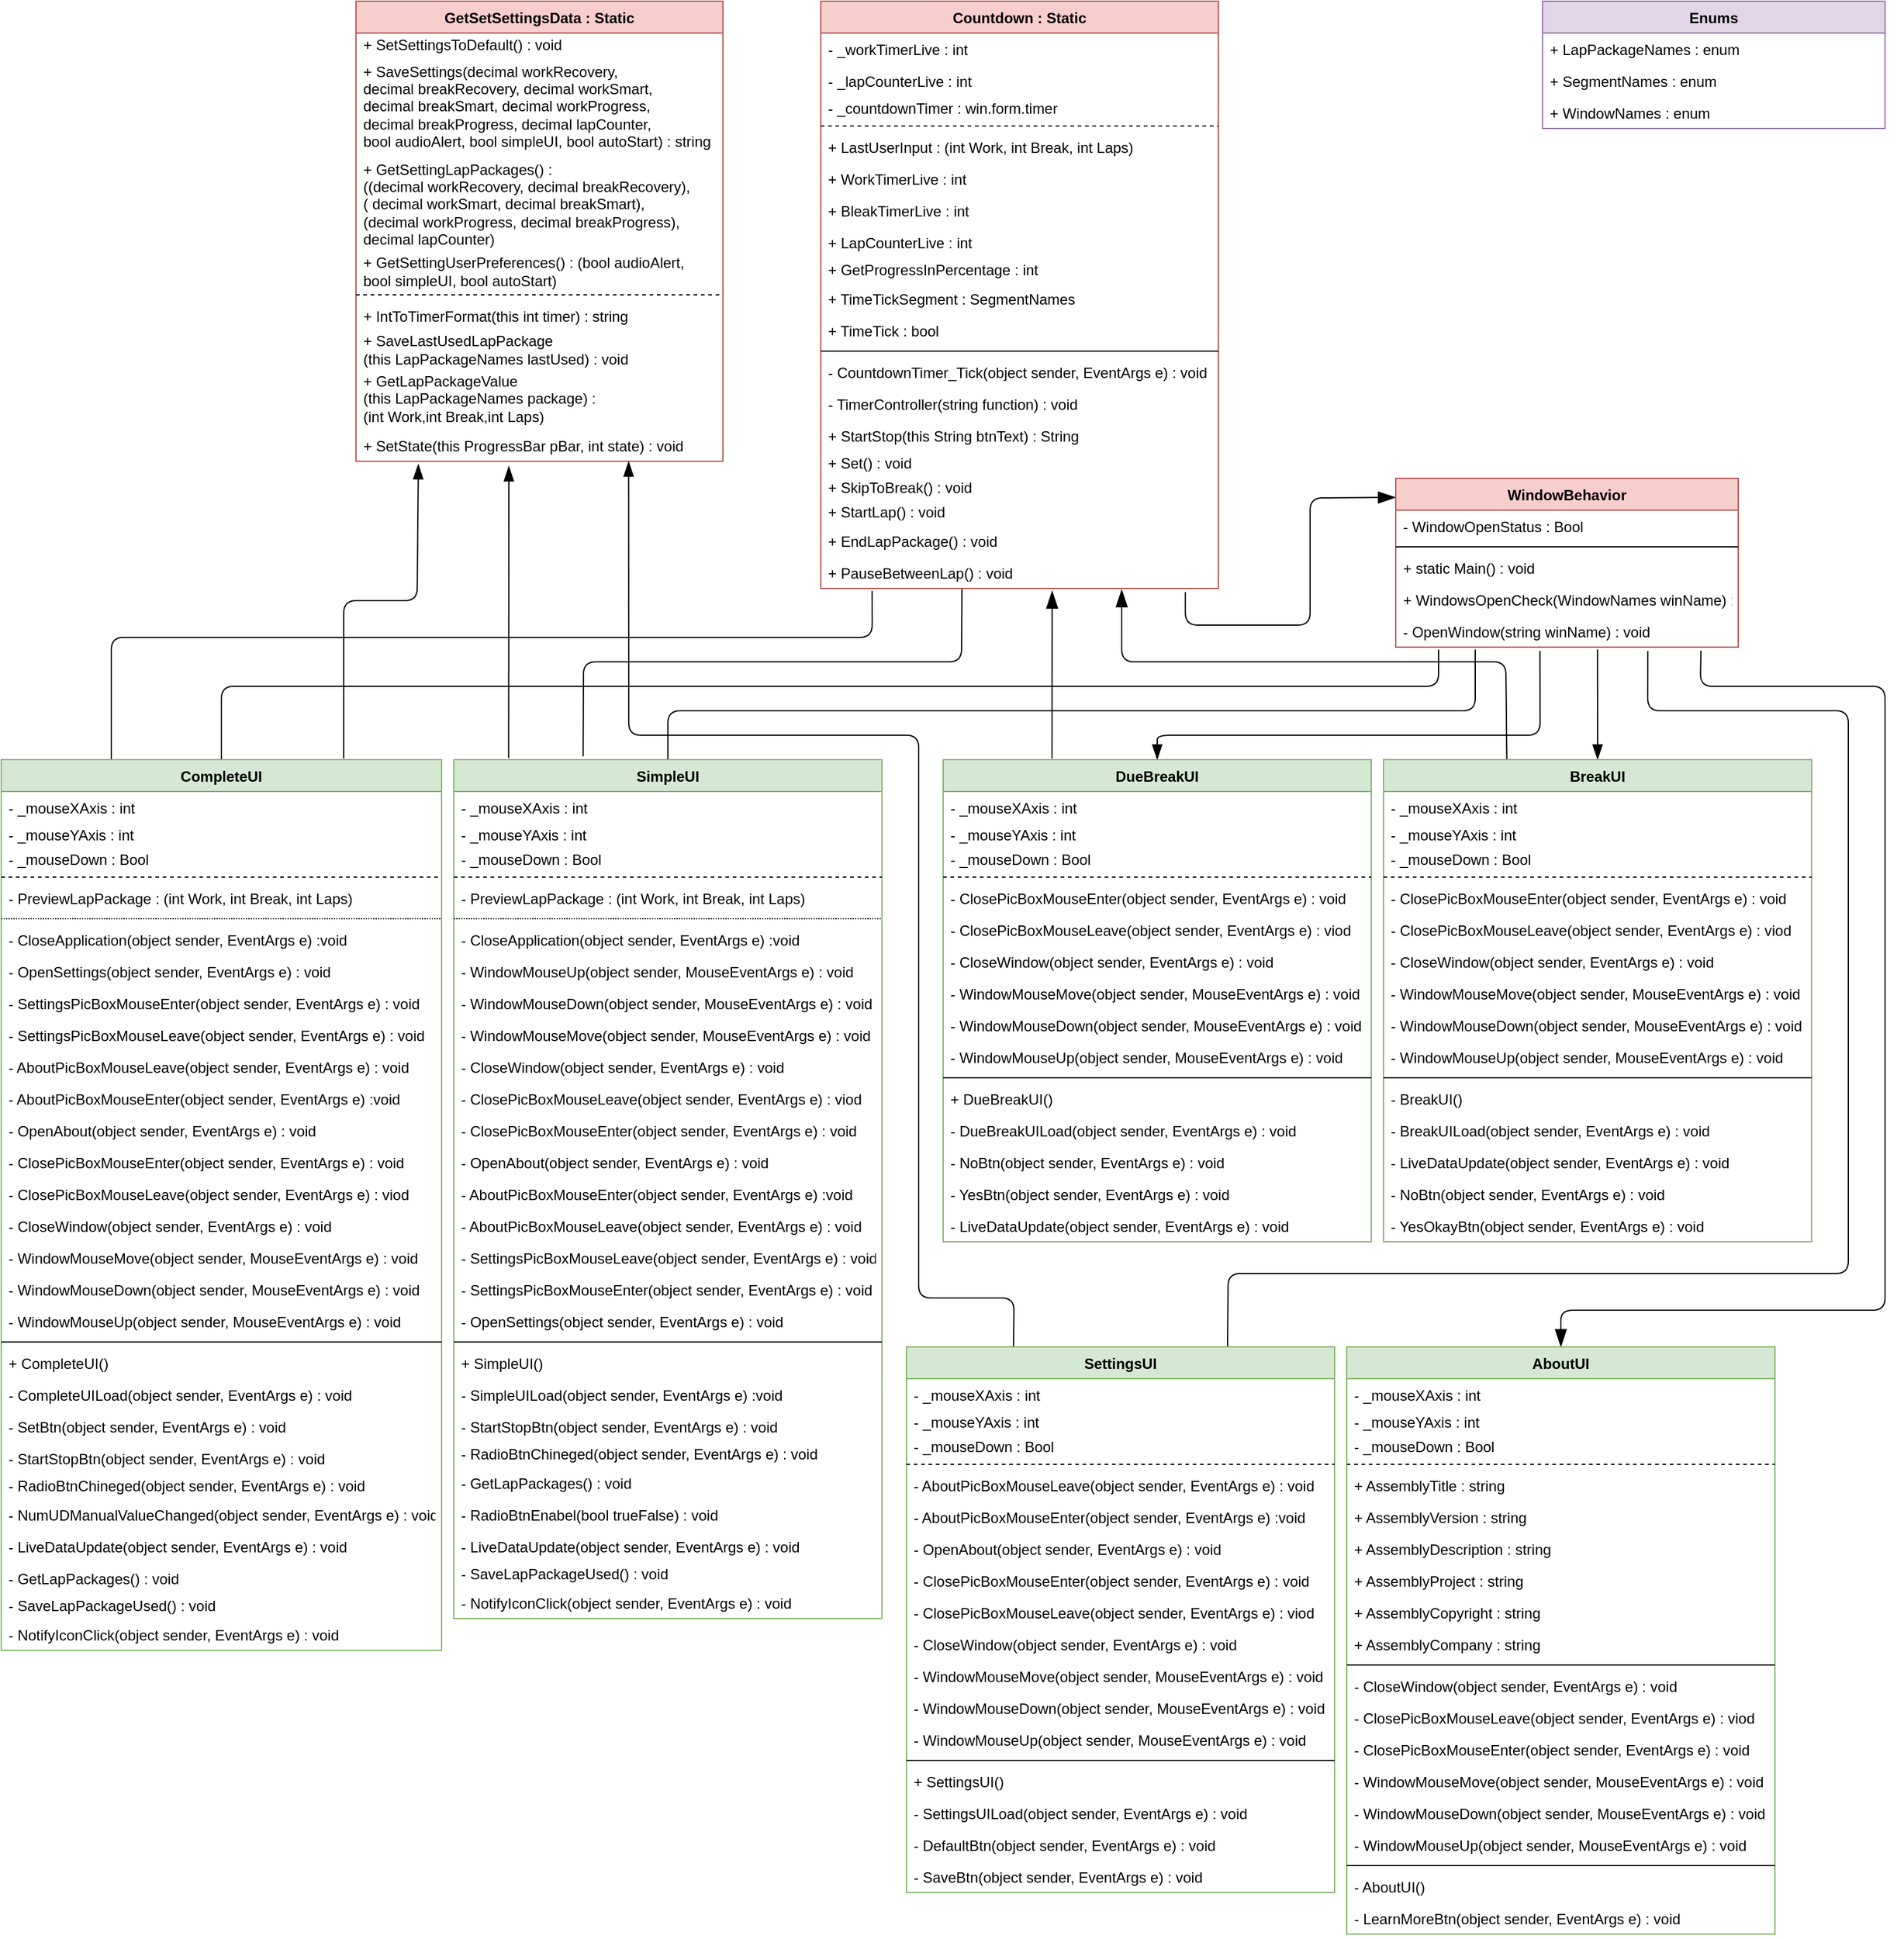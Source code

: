 <mxfile version="13.4.5" type="device"><diagram id="C5RBs43oDa-KdzZeNtuy" name="Page-1"><mxGraphModel dx="4420" dy="2720" grid="1" gridSize="10" guides="1" tooltips="1" connect="1" arrows="1" fold="1" page="1" pageScale="1" pageWidth="827" pageHeight="1169" math="0" shadow="0"><root><mxCell id="WIyWlLk6GJQsqaUBKTNV-0"/><mxCell id="WIyWlLk6GJQsqaUBKTNV-1" parent="WIyWlLk6GJQsqaUBKTNV-0"/><mxCell id="0VeW3MO0Pa9D5oMPFFjw-17" style="edgeStyle=none;rounded=1;orthogonalLoop=1;jettySize=auto;html=1;exitX=0.129;exitY=1.077;exitDx=0;exitDy=0;startArrow=none;startFill=0;startSize=10;endArrow=none;endFill=0;exitPerimeter=0;entryX=0.25;entryY=0;entryDx=0;entryDy=0;" parent="WIyWlLk6GJQsqaUBKTNV-1" source="zb1-mDT2aeVJdO2hmaLs-12" target="FRy5MjTTEszZsByLRtp2-0" edge="1"><mxGeometry relative="1" as="geometry"><mxPoint x="190" y="660" as="targetPoint"/><Array as="points"><mxPoint x="752" y="570"/><mxPoint x="130" y="570"/></Array></mxGeometry></mxCell><mxCell id="0VeW3MO0Pa9D5oMPFFjw-18" style="edgeStyle=none;rounded=1;orthogonalLoop=1;jettySize=auto;html=1;entryX=0.302;entryY=-0.004;entryDx=0;entryDy=0;startArrow=none;startFill=0;startSize=10;endArrow=none;endFill=0;exitX=0.355;exitY=1.011;exitDx=0;exitDy=0;exitPerimeter=0;entryPerimeter=0;" parent="WIyWlLk6GJQsqaUBKTNV-1" source="zb1-mDT2aeVJdO2hmaLs-12" target="ERahmE1zOQXXjgBDEfnZ-0" edge="1"><mxGeometry relative="1" as="geometry"><mxPoint x="500" y="510" as="sourcePoint"/><Array as="points"><mxPoint x="825" y="590"/><mxPoint x="516" y="590"/></Array></mxGeometry></mxCell><mxCell id="0VeW3MO0Pa9D5oMPFFjw-1" value="" style="endArrow=none;html=1;entryX=0.125;entryY=1.077;entryDx=0;entryDy=0;entryPerimeter=0;exitX=0.5;exitY=0;exitDx=0;exitDy=0;endFill=0;startArrow=none;startFill=0;startSize=24;" parent="WIyWlLk6GJQsqaUBKTNV-1" source="FRy5MjTTEszZsByLRtp2-0" target="TDlSjooiPWBQgM4AQJE7-48" edge="1"><mxGeometry width="50" height="50" relative="1" as="geometry"><mxPoint x="1190" y="690" as="sourcePoint"/><mxPoint x="1240" y="640" as="targetPoint"/><Array as="points"><mxPoint x="220" y="610"/><mxPoint x="1215" y="610"/></Array></mxGeometry></mxCell><mxCell id="0VeW3MO0Pa9D5oMPFFjw-2" value="" style="endArrow=none;html=1;exitX=0.5;exitY=0;exitDx=0;exitDy=0;entryX=0.232;entryY=1.077;entryDx=0;entryDy=0;entryPerimeter=0;startSize=24;startArrow=none;startFill=0;" parent="WIyWlLk6GJQsqaUBKTNV-1" source="ERahmE1zOQXXjgBDEfnZ-0" target="TDlSjooiPWBQgM4AQJE7-48" edge="1"><mxGeometry width="50" height="50" relative="1" as="geometry"><mxPoint x="700" y="690" as="sourcePoint"/><mxPoint x="1090" y="620" as="targetPoint"/><Array as="points"><mxPoint x="585" y="630"/><mxPoint x="1245" y="630"/></Array></mxGeometry></mxCell><mxCell id="0VeW3MO0Pa9D5oMPFFjw-3" value="" style="endArrow=none;html=1;entryX=0.421;entryY=1.113;entryDx=0;entryDy=0;entryPerimeter=0;exitX=0.5;exitY=0;exitDx=0;exitDy=0;startArrow=blockThin;startFill=1;startSize=10;" parent="WIyWlLk6GJQsqaUBKTNV-1" source="TDlSjooiPWBQgM4AQJE7-14" target="TDlSjooiPWBQgM4AQJE7-48" edge="1"><mxGeometry width="50" height="50" relative="1" as="geometry"><mxPoint x="700" y="690" as="sourcePoint"/><mxPoint x="750" y="640" as="targetPoint"/><Array as="points"><mxPoint x="985" y="650"/><mxPoint x="1298" y="650"/></Array></mxGeometry></mxCell><mxCell id="0VeW3MO0Pa9D5oMPFFjw-4" value="" style="endArrow=none;html=1;rounded=1;startArrow=blockThin;startFill=1;startSize=10;entryX=0.589;entryY=1.077;entryDx=0;entryDy=0;entryPerimeter=0;" parent="WIyWlLk6GJQsqaUBKTNV-1" target="TDlSjooiPWBQgM4AQJE7-48" edge="1"><mxGeometry width="50" height="50" relative="1" as="geometry"><mxPoint x="1345" y="670" as="sourcePoint"/><mxPoint x="1360" y="620" as="targetPoint"/><Array as="points"><mxPoint x="1345" y="650"/></Array></mxGeometry></mxCell><mxCell id="0VeW3MO0Pa9D5oMPFFjw-5" value="" style="endArrow=none;html=1;startArrow=none;startFill=0;startSize=24;exitX=0.75;exitY=0;exitDx=0;exitDy=0;entryX=0.736;entryY=1.121;entryDx=0;entryDy=0;entryPerimeter=0;" parent="WIyWlLk6GJQsqaUBKTNV-1" source="TDlSjooiPWBQgM4AQJE7-4" target="TDlSjooiPWBQgM4AQJE7-48" edge="1"><mxGeometry width="50" height="50" relative="1" as="geometry"><mxPoint x="1705" y="680" as="sourcePoint"/><mxPoint x="1395" y="580" as="targetPoint"/><Array as="points"><mxPoint x="1043" y="1090"/><mxPoint x="1550" y="1090"/><mxPoint x="1550" y="630"/><mxPoint x="1386" y="630"/></Array></mxGeometry></mxCell><mxCell id="0VeW3MO0Pa9D5oMPFFjw-6" value="" style="endArrow=none;html=1;entryX=0.891;entryY=1.113;entryDx=0;entryDy=0;entryPerimeter=0;startArrow=blockThin;startFill=1;startSize=12;exitX=0.5;exitY=0;exitDx=0;exitDy=0;" parent="WIyWlLk6GJQsqaUBKTNV-1" source="TDlSjooiPWBQgM4AQJE7-36" target="TDlSjooiPWBQgM4AQJE7-48" edge="1"><mxGeometry width="50" height="50" relative="1" as="geometry"><mxPoint x="2065" y="660" as="sourcePoint"/><mxPoint x="1450" y="590" as="targetPoint"/><Array as="points"><mxPoint x="1315" y="1120"/><mxPoint x="1580" y="1120"/><mxPoint x="1580" y="610"/><mxPoint x="1429" y="610"/></Array></mxGeometry></mxCell><mxCell id="0VeW3MO0Pa9D5oMPFFjw-19" style="edgeStyle=none;rounded=1;orthogonalLoop=1;jettySize=auto;html=1;startArrow=none;startFill=0;startSize=6;endArrow=blockThin;endFill=1;entryX=0.582;entryY=1.077;entryDx=0;entryDy=0;entryPerimeter=0;endSize=12;" parent="WIyWlLk6GJQsqaUBKTNV-1" target="zb1-mDT2aeVJdO2hmaLs-12" edge="1"><mxGeometry relative="1" as="geometry"><mxPoint x="899" y="669" as="sourcePoint"/><mxPoint x="610" y="513" as="targetPoint"/></mxGeometry></mxCell><mxCell id="0VeW3MO0Pa9D5oMPFFjw-20" style="edgeStyle=none;rounded=1;orthogonalLoop=1;jettySize=auto;html=1;exitX=0.288;exitY=-0.001;exitDx=0;exitDy=0;startArrow=none;startFill=0;startSize=6;endArrow=blockThin;endFill=1;entryX=0.757;entryY=1.033;entryDx=0;entryDy=0;entryPerimeter=0;exitPerimeter=0;endSize=12;" parent="WIyWlLk6GJQsqaUBKTNV-1" source="TDlSjooiPWBQgM4AQJE7-31" target="zb1-mDT2aeVJdO2hmaLs-12" edge="1"><mxGeometry relative="1" as="geometry"><Array as="points"><mxPoint x="1270" y="590"/><mxPoint x="956" y="590"/></Array></mxGeometry></mxCell><mxCell id="0VeW3MO0Pa9D5oMPFFjw-21" style="edgeStyle=none;rounded=1;orthogonalLoop=1;jettySize=auto;html=1;entryX=0;entryY=0.113;entryDx=0;entryDy=0;startArrow=none;startFill=0;startSize=6;endArrow=blockThin;endFill=1;entryPerimeter=0;endSize=12;" parent="WIyWlLk6GJQsqaUBKTNV-1" target="TDlSjooiPWBQgM4AQJE7-44" edge="1"><mxGeometry relative="1" as="geometry"><mxPoint x="1008" y="533" as="sourcePoint"/><Array as="points"><mxPoint x="1008" y="560"/><mxPoint x="1110" y="560"/><mxPoint x="1110" y="456"/></Array></mxGeometry></mxCell><mxCell id="1Fa3BjGGjeZsi8jNejVQ-2" style="edgeStyle=none;rounded=1;orthogonalLoop=1;jettySize=auto;html=1;exitX=0.743;exitY=1.004;exitDx=0;exitDy=0;startArrow=blockThin;startFill=1;startSize=10;endArrow=none;endFill=0;exitPerimeter=0;entryX=0.25;entryY=0;entryDx=0;entryDy=0;" parent="WIyWlLk6GJQsqaUBKTNV-1" source="9JZCh9WsrCJFamKK_w5d-4" target="TDlSjooiPWBQgM4AQJE7-4" edge="1"><mxGeometry relative="1" as="geometry"><mxPoint x="780" y="650" as="targetPoint"/><mxPoint x="761.925" y="542.002" as="sourcePoint"/><Array as="points"><mxPoint x="553" y="650"/><mxPoint x="790" y="650"/><mxPoint x="790" y="1110"/><mxPoint x="868" y="1110"/></Array></mxGeometry></mxCell><mxCell id="1Fa3BjGGjeZsi8jNejVQ-3" style="edgeStyle=none;rounded=1;orthogonalLoop=1;jettySize=auto;html=1;startArrow=blockThin;startFill=1;startSize=10;endArrow=none;endFill=0;entryX=0.128;entryY=-0.002;entryDx=0;entryDy=0;entryPerimeter=0;" parent="WIyWlLk6GJQsqaUBKTNV-1" target="ERahmE1zOQXXjgBDEfnZ-0" edge="1"><mxGeometry relative="1" as="geometry"><mxPoint x="130" y="670.0" as="targetPoint"/><mxPoint x="455" y="430" as="sourcePoint"/><Array as="points"/></mxGeometry></mxCell><mxCell id="1Fa3BjGGjeZsi8jNejVQ-5" style="edgeStyle=none;rounded=1;orthogonalLoop=1;jettySize=auto;html=1;exitX=0.17;exitY=1.088;exitDx=0;exitDy=0;startArrow=blockThin;startFill=1;startSize=10;endArrow=none;endFill=0;exitPerimeter=0;" parent="WIyWlLk6GJQsqaUBKTNV-1" source="9JZCh9WsrCJFamKK_w5d-4" edge="1"><mxGeometry relative="1" as="geometry"><mxPoint x="320" y="669" as="targetPoint"/><mxPoint x="751.925" y="532.002" as="sourcePoint"/><Array as="points"><mxPoint x="380" y="540"/><mxPoint x="320" y="540"/></Array></mxGeometry></mxCell><mxCell id="TDlSjooiPWBQgM4AQJE7-14" value="DueBreakUI" style="swimlane;fontStyle=1;align=center;verticalAlign=top;childLayout=stackLayout;horizontal=1;startSize=26;horizontalStack=0;resizeParent=1;resizeParentMax=0;resizeLast=0;collapsible=1;marginBottom=0;fillColor=#d5e8d4;strokeColor=#82b366;" parent="WIyWlLk6GJQsqaUBKTNV-1" vertex="1"><mxGeometry x="810" y="670" width="350" height="394" as="geometry"/></mxCell><mxCell id="6ymHEJ4iD-8mJViH8neo-4" value="- _mouseXAxis : int" style="text;strokeColor=none;fillColor=none;align=left;verticalAlign=top;spacingLeft=4;spacingRight=4;overflow=hidden;rotatable=0;points=[[0,0.5],[1,0.5]];portConstraint=eastwest;" parent="TDlSjooiPWBQgM4AQJE7-14" vertex="1"><mxGeometry y="26" width="350" height="26" as="geometry"/></mxCell><mxCell id="6ymHEJ4iD-8mJViH8neo-3" value="- _mouseYAxis : int" style="text;html=1;align=left;verticalAlign=middle;resizable=0;points=[];autosize=1;spacingLeft=4;" parent="TDlSjooiPWBQgM4AQJE7-14" vertex="1"><mxGeometry y="52" width="350" height="20" as="geometry"/></mxCell><mxCell id="6ymHEJ4iD-8mJViH8neo-2" value="- _mouseDown : Bool" style="text;html=1;align=left;verticalAlign=middle;resizable=0;points=[];autosize=1;spacingLeft=4;" parent="TDlSjooiPWBQgM4AQJE7-14" vertex="1"><mxGeometry y="72" width="350" height="20" as="geometry"/></mxCell><mxCell id="TDlSjooiPWBQgM4AQJE7-16" value="" style="line;strokeWidth=1;fillColor=none;align=left;verticalAlign=middle;spacingTop=-1;spacingLeft=3;spacingRight=3;rotatable=0;labelPosition=right;points=[];portConstraint=eastwest;dashed=1;" parent="TDlSjooiPWBQgM4AQJE7-14" vertex="1"><mxGeometry y="92" width="350" height="8" as="geometry"/></mxCell><mxCell id="6ymHEJ4iD-8mJViH8neo-10" value="- ClosePicBoxMouseEnter(object sender, EventArgs e) : void" style="text;strokeColor=none;fillColor=none;align=left;verticalAlign=top;spacingLeft=4;spacingRight=4;overflow=hidden;rotatable=0;points=[[0,0.5],[1,0.5]];portConstraint=eastwest;" parent="TDlSjooiPWBQgM4AQJE7-14" vertex="1"><mxGeometry y="100" width="350" height="26" as="geometry"/></mxCell><mxCell id="6ymHEJ4iD-8mJViH8neo-9" value="- ClosePicBoxMouseLeave(object sender, EventArgs e) : viod" style="text;strokeColor=none;fillColor=none;align=left;verticalAlign=top;spacingLeft=4;spacingRight=4;overflow=hidden;rotatable=0;points=[[0,0.5],[1,0.5]];portConstraint=eastwest;" parent="TDlSjooiPWBQgM4AQJE7-14" vertex="1"><mxGeometry y="126" width="350" height="26" as="geometry"/></mxCell><mxCell id="6ymHEJ4iD-8mJViH8neo-8" value="- CloseWindow(object sender, EventArgs e) : void" style="text;strokeColor=none;fillColor=none;align=left;verticalAlign=top;spacingLeft=4;spacingRight=4;overflow=hidden;rotatable=0;points=[[0,0.5],[1,0.5]];portConstraint=eastwest;" parent="TDlSjooiPWBQgM4AQJE7-14" vertex="1"><mxGeometry y="152" width="350" height="26" as="geometry"/></mxCell><mxCell id="6ymHEJ4iD-8mJViH8neo-7" value="- WindowMouseMove(object sender, MouseEventArgs e) : void" style="text;strokeColor=none;fillColor=none;align=left;verticalAlign=top;spacingLeft=4;spacingRight=4;overflow=hidden;rotatable=0;points=[[0,0.5],[1,0.5]];portConstraint=eastwest;" parent="TDlSjooiPWBQgM4AQJE7-14" vertex="1"><mxGeometry y="178" width="350" height="26" as="geometry"/></mxCell><mxCell id="6ymHEJ4iD-8mJViH8neo-6" value="- WindowMouseDown(object sender, MouseEventArgs e) : void" style="text;strokeColor=none;fillColor=none;align=left;verticalAlign=top;spacingLeft=4;spacingRight=4;overflow=hidden;rotatable=0;points=[[0,0.5],[1,0.5]];portConstraint=eastwest;" parent="TDlSjooiPWBQgM4AQJE7-14" vertex="1"><mxGeometry y="204" width="350" height="26" as="geometry"/></mxCell><mxCell id="6ymHEJ4iD-8mJViH8neo-5" value="- WindowMouseUp(object sender, MouseEventArgs e) : void" style="text;strokeColor=none;fillColor=none;align=left;verticalAlign=top;spacingLeft=4;spacingRight=4;overflow=hidden;rotatable=0;points=[[0,0.5],[1,0.5]];portConstraint=eastwest;" parent="TDlSjooiPWBQgM4AQJE7-14" vertex="1"><mxGeometry y="230" width="350" height="26" as="geometry"/></mxCell><mxCell id="Tarwoyf3bvpavBtqJriR-65" value="" style="line;strokeWidth=1;fillColor=none;align=left;verticalAlign=middle;spacingTop=-1;spacingLeft=3;spacingRight=3;rotatable=0;labelPosition=right;points=[];portConstraint=eastwest;" parent="TDlSjooiPWBQgM4AQJE7-14" vertex="1"><mxGeometry y="256" width="350" height="8" as="geometry"/></mxCell><mxCell id="xNDA38rIfpbUITpCfBcV-14" value="+ DueBreakUI()" style="text;strokeColor=none;fillColor=none;align=left;verticalAlign=top;spacingLeft=4;spacingRight=4;overflow=hidden;rotatable=0;points=[[0,0.5],[1,0.5]];portConstraint=eastwest;" parent="TDlSjooiPWBQgM4AQJE7-14" vertex="1"><mxGeometry y="264" width="350" height="26" as="geometry"/></mxCell><mxCell id="xNDA38rIfpbUITpCfBcV-15" value="- DueBreakUILoad(object sender, EventArgs e) : void" style="text;strokeColor=none;fillColor=none;align=left;verticalAlign=top;spacingLeft=4;spacingRight=4;overflow=hidden;rotatable=0;points=[[0,0.5],[1,0.5]];portConstraint=eastwest;" parent="TDlSjooiPWBQgM4AQJE7-14" vertex="1"><mxGeometry y="290" width="350" height="26" as="geometry"/></mxCell><mxCell id="xNDA38rIfpbUITpCfBcV-10" value="- NoBtn(object sender, EventArgs e) : void" style="text;strokeColor=none;fillColor=none;align=left;verticalAlign=top;spacingLeft=4;spacingRight=4;overflow=hidden;rotatable=0;points=[[0,0.5],[1,0.5]];portConstraint=eastwest;" parent="TDlSjooiPWBQgM4AQJE7-14" vertex="1"><mxGeometry y="316" width="350" height="26" as="geometry"/></mxCell><mxCell id="xNDA38rIfpbUITpCfBcV-11" value="- YesBtn(object sender, EventArgs e) : void" style="text;strokeColor=none;fillColor=none;align=left;verticalAlign=top;spacingLeft=4;spacingRight=4;overflow=hidden;rotatable=0;points=[[0,0.5],[1,0.5]];portConstraint=eastwest;" parent="TDlSjooiPWBQgM4AQJE7-14" vertex="1"><mxGeometry y="342" width="350" height="26" as="geometry"/></mxCell><mxCell id="TDlSjooiPWBQgM4AQJE7-35" value="- LiveDataUpdate(object sender, EventArgs e) : void" style="text;strokeColor=none;fillColor=none;align=left;verticalAlign=top;spacingLeft=4;spacingRight=4;overflow=hidden;rotatable=0;points=[[0,0.5],[1,0.5]];portConstraint=eastwest;" parent="TDlSjooiPWBQgM4AQJE7-14" vertex="1"><mxGeometry y="368" width="350" height="26" as="geometry"/></mxCell><mxCell id="TDlSjooiPWBQgM4AQJE7-31" value="BreakUI" style="swimlane;fontStyle=1;align=center;verticalAlign=top;childLayout=stackLayout;horizontal=1;startSize=26;horizontalStack=0;resizeParent=1;resizeParentMax=0;resizeLast=0;collapsible=1;marginBottom=0;fillColor=#d5e8d4;strokeColor=#82b366;" parent="WIyWlLk6GJQsqaUBKTNV-1" vertex="1"><mxGeometry x="1170" y="670" width="350" height="394" as="geometry"/></mxCell><mxCell id="6ymHEJ4iD-8mJViH8neo-11" value="- _mouseXAxis : int" style="text;strokeColor=none;fillColor=none;align=left;verticalAlign=top;spacingLeft=4;spacingRight=4;overflow=hidden;rotatable=0;points=[[0,0.5],[1,0.5]];portConstraint=eastwest;" parent="TDlSjooiPWBQgM4AQJE7-31" vertex="1"><mxGeometry y="26" width="350" height="26" as="geometry"/></mxCell><mxCell id="6ymHEJ4iD-8mJViH8neo-13" value="- _mouseYAxis : int" style="text;html=1;align=left;verticalAlign=middle;resizable=0;points=[];autosize=1;spacingLeft=4;" parent="TDlSjooiPWBQgM4AQJE7-31" vertex="1"><mxGeometry y="52" width="350" height="20" as="geometry"/></mxCell><mxCell id="6ymHEJ4iD-8mJViH8neo-12" value="- _mouseDown : Bool" style="text;html=1;align=left;verticalAlign=middle;resizable=0;points=[];autosize=1;spacingLeft=4;" parent="TDlSjooiPWBQgM4AQJE7-31" vertex="1"><mxGeometry y="72" width="350" height="20" as="geometry"/></mxCell><mxCell id="Tarwoyf3bvpavBtqJriR-18" value="" style="line;strokeWidth=1;fillColor=none;align=left;verticalAlign=middle;spacingTop=-1;spacingLeft=3;spacingRight=3;rotatable=0;labelPosition=right;points=[];portConstraint=eastwest;dashed=1;" parent="TDlSjooiPWBQgM4AQJE7-31" vertex="1"><mxGeometry y="92" width="350" height="8" as="geometry"/></mxCell><mxCell id="6ymHEJ4iD-8mJViH8neo-19" value="- ClosePicBoxMouseEnter(object sender, EventArgs e) : void" style="text;strokeColor=none;fillColor=none;align=left;verticalAlign=top;spacingLeft=4;spacingRight=4;overflow=hidden;rotatable=0;points=[[0,0.5],[1,0.5]];portConstraint=eastwest;" parent="TDlSjooiPWBQgM4AQJE7-31" vertex="1"><mxGeometry y="100" width="350" height="26" as="geometry"/></mxCell><mxCell id="6ymHEJ4iD-8mJViH8neo-18" value="- ClosePicBoxMouseLeave(object sender, EventArgs e) : viod" style="text;strokeColor=none;fillColor=none;align=left;verticalAlign=top;spacingLeft=4;spacingRight=4;overflow=hidden;rotatable=0;points=[[0,0.5],[1,0.5]];portConstraint=eastwest;" parent="TDlSjooiPWBQgM4AQJE7-31" vertex="1"><mxGeometry y="126" width="350" height="26" as="geometry"/></mxCell><mxCell id="6ymHEJ4iD-8mJViH8neo-17" value="- CloseWindow(object sender, EventArgs e) : void" style="text;strokeColor=none;fillColor=none;align=left;verticalAlign=top;spacingLeft=4;spacingRight=4;overflow=hidden;rotatable=0;points=[[0,0.5],[1,0.5]];portConstraint=eastwest;" parent="TDlSjooiPWBQgM4AQJE7-31" vertex="1"><mxGeometry y="152" width="350" height="26" as="geometry"/></mxCell><mxCell id="6ymHEJ4iD-8mJViH8neo-16" value="- WindowMouseMove(object sender, MouseEventArgs e) : void" style="text;strokeColor=none;fillColor=none;align=left;verticalAlign=top;spacingLeft=4;spacingRight=4;overflow=hidden;rotatable=0;points=[[0,0.5],[1,0.5]];portConstraint=eastwest;" parent="TDlSjooiPWBQgM4AQJE7-31" vertex="1"><mxGeometry y="178" width="350" height="26" as="geometry"/></mxCell><mxCell id="6ymHEJ4iD-8mJViH8neo-15" value="- WindowMouseDown(object sender, MouseEventArgs e) : void" style="text;strokeColor=none;fillColor=none;align=left;verticalAlign=top;spacingLeft=4;spacingRight=4;overflow=hidden;rotatable=0;points=[[0,0.5],[1,0.5]];portConstraint=eastwest;" parent="TDlSjooiPWBQgM4AQJE7-31" vertex="1"><mxGeometry y="204" width="350" height="26" as="geometry"/></mxCell><mxCell id="6ymHEJ4iD-8mJViH8neo-14" value="- WindowMouseUp(object sender, MouseEventArgs e) : void" style="text;strokeColor=none;fillColor=none;align=left;verticalAlign=top;spacingLeft=4;spacingRight=4;overflow=hidden;rotatable=0;points=[[0,0.5],[1,0.5]];portConstraint=eastwest;" parent="TDlSjooiPWBQgM4AQJE7-31" vertex="1"><mxGeometry y="230" width="350" height="26" as="geometry"/></mxCell><mxCell id="Tarwoyf3bvpavBtqJriR-58" value="" style="line;strokeWidth=1;fillColor=none;align=left;verticalAlign=middle;spacingTop=-1;spacingLeft=3;spacingRight=3;rotatable=0;labelPosition=right;points=[];portConstraint=eastwest;" parent="TDlSjooiPWBQgM4AQJE7-31" vertex="1"><mxGeometry y="256" width="350" height="8" as="geometry"/></mxCell><mxCell id="xNDA38rIfpbUITpCfBcV-12" value="- BreakUI()" style="text;strokeColor=none;fillColor=none;align=left;verticalAlign=top;spacingLeft=4;spacingRight=4;overflow=hidden;rotatable=0;points=[[0,0.5],[1,0.5]];portConstraint=eastwest;fontStyle=0" parent="TDlSjooiPWBQgM4AQJE7-31" vertex="1"><mxGeometry y="264" width="350" height="26" as="geometry"/></mxCell><mxCell id="xNDA38rIfpbUITpCfBcV-13" value="- BreakUILoad(object sender, EventArgs e) : void" style="text;strokeColor=none;fillColor=none;align=left;verticalAlign=top;spacingLeft=4;spacingRight=4;overflow=hidden;rotatable=0;points=[[0,0.5],[1,0.5]];portConstraint=eastwest;fontStyle=0" parent="TDlSjooiPWBQgM4AQJE7-31" vertex="1"><mxGeometry y="290" width="350" height="26" as="geometry"/></mxCell><mxCell id="TDlSjooiPWBQgM4AQJE7-34" value="- LiveDataUpdate(object sender, EventArgs e) : void" style="text;strokeColor=none;fillColor=none;align=left;verticalAlign=top;spacingLeft=4;spacingRight=4;overflow=hidden;rotatable=0;points=[[0,0.5],[1,0.5]];portConstraint=eastwest;" parent="TDlSjooiPWBQgM4AQJE7-31" vertex="1"><mxGeometry y="316" width="350" height="26" as="geometry"/></mxCell><mxCell id="xNDA38rIfpbUITpCfBcV-20" value="- NoBtn(object sender, EventArgs e) : void" style="text;strokeColor=none;fillColor=none;align=left;verticalAlign=top;spacingLeft=4;spacingRight=4;overflow=hidden;rotatable=0;points=[[0,0.5],[1,0.5]];portConstraint=eastwest;" parent="TDlSjooiPWBQgM4AQJE7-31" vertex="1"><mxGeometry y="342" width="350" height="26" as="geometry"/></mxCell><mxCell id="xNDA38rIfpbUITpCfBcV-21" value="- YesOkayBtn(object sender, EventArgs e) : void" style="text;strokeColor=none;fillColor=none;align=left;verticalAlign=top;spacingLeft=4;spacingRight=4;overflow=hidden;rotatable=0;points=[[0,0.5],[1,0.5]];portConstraint=eastwest;" parent="TDlSjooiPWBQgM4AQJE7-31" vertex="1"><mxGeometry y="368" width="350" height="26" as="geometry"/></mxCell><mxCell id="TDlSjooiPWBQgM4AQJE7-44" value="WindowBehavior" style="swimlane;fontStyle=1;align=center;verticalAlign=top;childLayout=stackLayout;horizontal=1;startSize=26;horizontalStack=0;resizeParent=1;resizeParentMax=0;resizeLast=0;collapsible=1;marginBottom=0;fillColor=#f8cecc;strokeColor=#b85450;" parent="WIyWlLk6GJQsqaUBKTNV-1" vertex="1"><mxGeometry x="1180" y="440" width="280" height="138" as="geometry"/></mxCell><mxCell id="TDlSjooiPWBQgM4AQJE7-45" value="- WindowOpenStatus : Bool" style="text;strokeColor=none;fillColor=none;align=left;verticalAlign=top;spacingLeft=4;spacingRight=4;overflow=hidden;rotatable=0;points=[[0,0.5],[1,0.5]];portConstraint=eastwest;" parent="TDlSjooiPWBQgM4AQJE7-44" vertex="1"><mxGeometry y="26" width="280" height="26" as="geometry"/></mxCell><mxCell id="TDlSjooiPWBQgM4AQJE7-46" value="" style="line;strokeWidth=1;fillColor=none;align=left;verticalAlign=middle;spacingTop=-1;spacingLeft=3;spacingRight=3;rotatable=0;labelPosition=right;points=[];portConstraint=eastwest;" parent="TDlSjooiPWBQgM4AQJE7-44" vertex="1"><mxGeometry y="52" width="280" height="8" as="geometry"/></mxCell><mxCell id="6ymHEJ4iD-8mJViH8neo-1" value="+ static Main() : void" style="text;strokeColor=none;fillColor=none;align=left;verticalAlign=top;spacingLeft=4;spacingRight=4;overflow=hidden;rotatable=0;points=[[0,0.5],[1,0.5]];portConstraint=eastwest;" parent="TDlSjooiPWBQgM4AQJE7-44" vertex="1"><mxGeometry y="60" width="280" height="26" as="geometry"/></mxCell><mxCell id="TDlSjooiPWBQgM4AQJE7-47" value="+ WindowsOpenCheck(WindowNames winName) : void" style="text;strokeColor=none;fillColor=none;align=left;verticalAlign=top;spacingLeft=4;spacingRight=4;overflow=hidden;rotatable=0;points=[[0,0.5],[1,0.5]];portConstraint=eastwest;" parent="TDlSjooiPWBQgM4AQJE7-44" vertex="1"><mxGeometry y="86" width="280" height="26" as="geometry"/></mxCell><mxCell id="TDlSjooiPWBQgM4AQJE7-48" value="- OpenWindow(string winName) : void" style="text;strokeColor=none;fillColor=none;align=left;verticalAlign=top;spacingLeft=4;spacingRight=4;overflow=hidden;rotatable=0;points=[[0,0.5],[1,0.5]];portConstraint=eastwest;" parent="TDlSjooiPWBQgM4AQJE7-44" vertex="1"><mxGeometry y="112" width="280" height="26" as="geometry"/></mxCell><mxCell id="zb1-mDT2aeVJdO2hmaLs-13" value="Countdown : Static" style="swimlane;fontStyle=1;align=center;verticalAlign=top;childLayout=stackLayout;horizontal=1;startSize=26;horizontalStack=0;resizeParent=1;resizeParentMax=0;resizeLast=0;collapsible=1;marginBottom=0;fillColor=#f8cecc;strokeColor=#b85450;" parent="WIyWlLk6GJQsqaUBKTNV-1" vertex="1"><mxGeometry x="710" y="50" width="325" height="480" as="geometry"/></mxCell><mxCell id="zb1-mDT2aeVJdO2hmaLs-14" value="- _workTimerLive : int" style="text;strokeColor=none;fillColor=none;align=left;verticalAlign=top;spacingLeft=4;spacingRight=4;overflow=hidden;rotatable=0;points=[[0,0.5],[1,0.5]];portConstraint=eastwest;" parent="zb1-mDT2aeVJdO2hmaLs-13" vertex="1"><mxGeometry y="26" width="325" height="26" as="geometry"/></mxCell><mxCell id="zb1-mDT2aeVJdO2hmaLs-19" value="- _lapCounterLive : int" style="text;strokeColor=none;fillColor=none;align=left;verticalAlign=top;spacingLeft=4;spacingRight=4;overflow=hidden;rotatable=0;points=[[0,0.5],[1,0.5]];portConstraint=eastwest;" parent="zb1-mDT2aeVJdO2hmaLs-13" vertex="1"><mxGeometry y="52" width="325" height="26" as="geometry"/></mxCell><mxCell id="t-2xRYr0EiAx8l8_T9iQ-3" value="- _countdownTimer :&amp;nbsp;win.form.timer" style="text;html=1;align=left;verticalAlign=middle;resizable=0;points=[];autosize=1;fillColor=none;spacingLeft=4;" parent="zb1-mDT2aeVJdO2hmaLs-13" vertex="1"><mxGeometry y="78" width="325" height="20" as="geometry"/></mxCell><mxCell id="F6bZA-O5dly2ChS-QcMq-0" value="" style="line;strokeWidth=1;fillColor=none;align=left;verticalAlign=middle;spacingTop=-1;spacingLeft=3;spacingRight=3;rotatable=0;labelPosition=right;points=[];portConstraint=eastwest;dashed=1;" parent="zb1-mDT2aeVJdO2hmaLs-13" vertex="1"><mxGeometry y="98" width="325" height="8" as="geometry"/></mxCell><mxCell id="zb1-mDT2aeVJdO2hmaLs-1" value="+ LastUserInput : (int Work, int Break, int Laps)" style="text;strokeColor=none;fillColor=none;align=left;verticalAlign=top;spacingLeft=4;spacingRight=4;overflow=hidden;rotatable=0;points=[[0,0.5],[1,0.5]];portConstraint=eastwest;" parent="zb1-mDT2aeVJdO2hmaLs-13" vertex="1"><mxGeometry y="106" width="325" height="26" as="geometry"/></mxCell><mxCell id="t-2xRYr0EiAx8l8_T9iQ-1" value="+ WorkTimerLive : int" style="text;strokeColor=none;fillColor=none;align=left;verticalAlign=top;spacingLeft=4;spacingRight=4;overflow=hidden;rotatable=0;points=[[0,0.5],[1,0.5]];portConstraint=eastwest;" parent="zb1-mDT2aeVJdO2hmaLs-13" vertex="1"><mxGeometry y="132" width="325" height="26" as="geometry"/></mxCell><mxCell id="zb1-mDT2aeVJdO2hmaLs-18" value="+ BleakTimerLive : int" style="text;strokeColor=none;fillColor=none;align=left;verticalAlign=top;spacingLeft=4;spacingRight=4;overflow=hidden;rotatable=0;points=[[0,0.5],[1,0.5]];portConstraint=eastwest;" parent="zb1-mDT2aeVJdO2hmaLs-13" vertex="1"><mxGeometry y="158" width="325" height="26" as="geometry"/></mxCell><mxCell id="t-2xRYr0EiAx8l8_T9iQ-0" value="+ LapCounterLive : int" style="text;strokeColor=none;fillColor=none;align=left;verticalAlign=top;spacingLeft=4;spacingRight=4;overflow=hidden;rotatable=0;points=[[0,0.5],[1,0.5]];portConstraint=eastwest;" parent="zb1-mDT2aeVJdO2hmaLs-13" vertex="1"><mxGeometry y="184" width="325" height="26" as="geometry"/></mxCell><mxCell id="t-2xRYr0EiAx8l8_T9iQ-2" value="+ GetProgressInPercentage : int" style="text;html=1;align=left;verticalAlign=middle;resizable=0;points=[];autosize=1;fillColor=none;spacingLeft=4;" parent="zb1-mDT2aeVJdO2hmaLs-13" vertex="1"><mxGeometry y="210" width="325" height="20" as="geometry"/></mxCell><mxCell id="zb1-mDT2aeVJdO2hmaLs-20" value="+ TimeTickSegment : SegmentNames" style="text;strokeColor=none;fillColor=none;align=left;verticalAlign=top;spacingLeft=4;spacingRight=4;overflow=hidden;rotatable=0;points=[[0,0.5],[1,0.5]];portConstraint=eastwest;" parent="zb1-mDT2aeVJdO2hmaLs-13" vertex="1"><mxGeometry y="230" width="325" height="26" as="geometry"/></mxCell><mxCell id="kVjVc2NXkMHBs-m5RB2y-0" value="+ TimeTick : bool" style="text;strokeColor=none;fillColor=none;align=left;verticalAlign=top;spacingLeft=4;spacingRight=4;overflow=hidden;rotatable=0;points=[[0,0.5],[1,0.5]];portConstraint=eastwest;" parent="zb1-mDT2aeVJdO2hmaLs-13" vertex="1"><mxGeometry y="256" width="325" height="26" as="geometry"/></mxCell><mxCell id="zb1-mDT2aeVJdO2hmaLs-15" value="" style="line;strokeWidth=1;fillColor=none;align=left;verticalAlign=middle;spacingTop=-1;spacingLeft=3;spacingRight=3;rotatable=0;labelPosition=right;points=[];portConstraint=eastwest;" parent="zb1-mDT2aeVJdO2hmaLs-13" vertex="1"><mxGeometry y="282" width="325" height="8" as="geometry"/></mxCell><mxCell id="zb1-mDT2aeVJdO2hmaLs-16" value="- CountdownTimer_Tick(object sender, EventArgs e) : void" style="text;strokeColor=none;fillColor=none;align=left;verticalAlign=top;spacingLeft=4;spacingRight=4;overflow=hidden;rotatable=0;points=[[0,0.5],[1,0.5]];portConstraint=eastwest;spacing=2;" parent="zb1-mDT2aeVJdO2hmaLs-13" vertex="1"><mxGeometry y="290" width="325" height="26" as="geometry"/></mxCell><mxCell id="zb1-mDT2aeVJdO2hmaLs-17" value="- TimerController(string function) : void&#10;" style="text;strokeColor=none;fillColor=none;align=left;verticalAlign=top;spacingLeft=4;spacingRight=4;overflow=hidden;rotatable=0;points=[[0,0.5],[1,0.5]];portConstraint=eastwest;spacing=2;" parent="zb1-mDT2aeVJdO2hmaLs-13" vertex="1"><mxGeometry y="316" width="325" height="26" as="geometry"/></mxCell><mxCell id="zb1-mDT2aeVJdO2hmaLs-3" value="+ StartStop(this String btnText) : String&#10;" style="text;strokeColor=none;fillColor=none;align=left;verticalAlign=top;spacingLeft=4;spacingRight=4;overflow=hidden;rotatable=0;points=[[0,0.5],[1,0.5]];portConstraint=eastwest;spacing=2;" parent="zb1-mDT2aeVJdO2hmaLs-13" vertex="1"><mxGeometry y="342" width="325" height="26" as="geometry"/></mxCell><mxCell id="zb1-mDT2aeVJdO2hmaLs-8" value="+ Set() : void" style="text;html=1;align=left;verticalAlign=middle;resizable=0;points=[];autosize=1;spacingLeft=4;spacing=2;" parent="zb1-mDT2aeVJdO2hmaLs-13" vertex="1"><mxGeometry y="368" width="325" height="20" as="geometry"/></mxCell><mxCell id="zb1-mDT2aeVJdO2hmaLs-9" value="+ SkipToBreak() : void" style="text;html=1;align=left;verticalAlign=middle;resizable=0;points=[];autosize=1;spacingLeft=4;spacing=2;" parent="zb1-mDT2aeVJdO2hmaLs-13" vertex="1"><mxGeometry y="388" width="325" height="20" as="geometry"/></mxCell><mxCell id="zb1-mDT2aeVJdO2hmaLs-10" value="+ StartLap() : void" style="text;html=1;align=left;verticalAlign=middle;resizable=0;points=[];autosize=1;spacingLeft=4;spacing=2;" parent="zb1-mDT2aeVJdO2hmaLs-13" vertex="1"><mxGeometry y="408" width="325" height="20" as="geometry"/></mxCell><mxCell id="zb1-mDT2aeVJdO2hmaLs-11" value="+ EndLapPackage() : void" style="text;strokeColor=none;fillColor=none;align=left;verticalAlign=top;spacingLeft=4;spacingRight=4;overflow=hidden;rotatable=0;points=[[0,0.5],[1,0.5]];portConstraint=eastwest;spacing=2;" parent="zb1-mDT2aeVJdO2hmaLs-13" vertex="1"><mxGeometry y="428" width="325" height="26" as="geometry"/></mxCell><mxCell id="zb1-mDT2aeVJdO2hmaLs-12" value="+ PauseBetweenLap() : void" style="text;strokeColor=none;fillColor=none;align=left;verticalAlign=top;spacingLeft=4;spacingRight=4;overflow=hidden;rotatable=0;points=[[0,0.5],[1,0.5]];portConstraint=eastwest;spacing=2;" parent="zb1-mDT2aeVJdO2hmaLs-13" vertex="1"><mxGeometry y="454" width="325" height="26" as="geometry"/></mxCell><mxCell id="FRy5MjTTEszZsByLRtp2-0" value="CompleteUI" style="swimlane;fontStyle=1;align=center;verticalAlign=top;childLayout=stackLayout;horizontal=1;startSize=26;horizontalStack=0;resizeParent=1;resizeLast=0;collapsible=1;marginBottom=0;rounded=0;shadow=0;strokeWidth=1;fillColor=#d5e8d4;strokeColor=#82b366;" parent="WIyWlLk6GJQsqaUBKTNV-1" vertex="1"><mxGeometry x="40" y="670" width="360" height="728" as="geometry"><mxRectangle x="130" y="380" width="160" height="26" as="alternateBounds"/></mxGeometry></mxCell><mxCell id="6ymHEJ4iD-8mJViH8neo-43" value="- _mouseXAxis : int" style="text;strokeColor=none;fillColor=none;align=left;verticalAlign=top;spacingLeft=4;spacingRight=4;overflow=hidden;rotatable=0;points=[[0,0.5],[1,0.5]];portConstraint=eastwest;" parent="FRy5MjTTEszZsByLRtp2-0" vertex="1"><mxGeometry y="26" width="360" height="26" as="geometry"/></mxCell><mxCell id="6ymHEJ4iD-8mJViH8neo-42" value="- _mouseYAxis : int" style="text;html=1;align=left;verticalAlign=middle;resizable=0;points=[];autosize=1;spacingLeft=4;" parent="FRy5MjTTEszZsByLRtp2-0" vertex="1"><mxGeometry y="52" width="360" height="20" as="geometry"/></mxCell><mxCell id="6ymHEJ4iD-8mJViH8neo-41" value="- _mouseDown : Bool" style="text;html=1;align=left;verticalAlign=middle;resizable=0;points=[];autosize=1;spacingLeft=4;" parent="FRy5MjTTEszZsByLRtp2-0" vertex="1"><mxGeometry y="72" width="360" height="20" as="geometry"/></mxCell><mxCell id="6ymHEJ4iD-8mJViH8neo-44" value="" style="line;html=1;strokeWidth=1;align=left;verticalAlign=middle;spacingTop=-1;spacingLeft=3;spacingRight=3;rotatable=0;labelPosition=right;points=[];portConstraint=eastwest;dashed=1;" parent="FRy5MjTTEszZsByLRtp2-0" vertex="1"><mxGeometry y="92" width="360" height="8" as="geometry"/></mxCell><mxCell id="FRy5MjTTEszZsByLRtp2-4" value="- PreviewLapPackage : (int Work, int Break, int Laps)" style="text;strokeColor=none;fillColor=none;align=left;verticalAlign=top;spacingLeft=4;spacingRight=4;overflow=hidden;rotatable=0;points=[[0,0.5],[1,0.5]];portConstraint=eastwest;" parent="FRy5MjTTEszZsByLRtp2-0" vertex="1"><mxGeometry y="100" width="360" height="26" as="geometry"/></mxCell><mxCell id="FRy5MjTTEszZsByLRtp2-5" value="" style="line;html=1;strokeWidth=1;align=left;verticalAlign=middle;spacingTop=-1;spacingLeft=3;spacingRight=3;rotatable=0;labelPosition=right;points=[];portConstraint=eastwest;dashed=1;dashPattern=1 1;" parent="FRy5MjTTEszZsByLRtp2-0" vertex="1"><mxGeometry y="126" width="360" height="8" as="geometry"/></mxCell><mxCell id="FRy5MjTTEszZsByLRtp2-8" value="- CloseApplication(object sender, EventArgs e) :void" style="text;strokeColor=none;fillColor=none;align=left;verticalAlign=top;spacingLeft=4;spacingRight=4;overflow=hidden;rotatable=0;points=[[0,0.5],[1,0.5]];portConstraint=eastwest;" parent="FRy5MjTTEszZsByLRtp2-0" vertex="1"><mxGeometry y="134" width="360" height="26" as="geometry"/></mxCell><mxCell id="FRy5MjTTEszZsByLRtp2-12" value="- OpenSettings(object sender, EventArgs e) : void" style="text;strokeColor=none;fillColor=none;align=left;verticalAlign=top;spacingLeft=4;spacingRight=4;overflow=hidden;rotatable=0;points=[[0,0.5],[1,0.5]];portConstraint=eastwest;" parent="FRy5MjTTEszZsByLRtp2-0" vertex="1"><mxGeometry y="160" width="360" height="26" as="geometry"/></mxCell><mxCell id="FRy5MjTTEszZsByLRtp2-14" value="- SettingsPicBoxMouseEnter(object sender, EventArgs e) : void" style="text;strokeColor=none;fillColor=none;align=left;verticalAlign=top;spacingLeft=4;spacingRight=4;overflow=hidden;rotatable=0;points=[[0,0.5],[1,0.5]];portConstraint=eastwest;" parent="FRy5MjTTEszZsByLRtp2-0" vertex="1"><mxGeometry y="186" width="360" height="26" as="geometry"/></mxCell><mxCell id="FRy5MjTTEszZsByLRtp2-15" value="- SettingsPicBoxMouseLeave(object sender, EventArgs e) : void" style="text;strokeColor=none;fillColor=none;align=left;verticalAlign=top;spacingLeft=4;spacingRight=4;overflow=hidden;rotatable=0;points=[[0,0.5],[1,0.5]];portConstraint=eastwest;" parent="FRy5MjTTEszZsByLRtp2-0" vertex="1"><mxGeometry y="212" width="360" height="26" as="geometry"/></mxCell><mxCell id="6ymHEJ4iD-8mJViH8neo-40" value="- AboutPicBoxMouseLeave(object sender, EventArgs e) : void" style="text;strokeColor=none;fillColor=none;align=left;verticalAlign=top;spacingLeft=4;spacingRight=4;overflow=hidden;rotatable=0;points=[[0,0.5],[1,0.5]];portConstraint=eastwest;" parent="FRy5MjTTEszZsByLRtp2-0" vertex="1"><mxGeometry y="238" width="360" height="26" as="geometry"/></mxCell><mxCell id="6ymHEJ4iD-8mJViH8neo-39" value="- AboutPicBoxMouseEnter(object sender, EventArgs e) :void" style="text;strokeColor=none;fillColor=none;align=left;verticalAlign=top;spacingLeft=4;spacingRight=4;overflow=hidden;rotatable=0;points=[[0,0.5],[1,0.5]];portConstraint=eastwest;" parent="FRy5MjTTEszZsByLRtp2-0" vertex="1"><mxGeometry y="264" width="360" height="26" as="geometry"/></mxCell><mxCell id="6ymHEJ4iD-8mJViH8neo-38" value="- OpenAbout(object sender, EventArgs e) : void" style="text;strokeColor=none;fillColor=none;align=left;verticalAlign=top;spacingLeft=4;spacingRight=4;overflow=hidden;rotatable=0;points=[[0,0.5],[1,0.5]];portConstraint=eastwest;" parent="FRy5MjTTEszZsByLRtp2-0" vertex="1"><mxGeometry y="290" width="360" height="26" as="geometry"/></mxCell><mxCell id="6ymHEJ4iD-8mJViH8neo-37" value="- ClosePicBoxMouseEnter(object sender, EventArgs e) : void" style="text;strokeColor=none;fillColor=none;align=left;verticalAlign=top;spacingLeft=4;spacingRight=4;overflow=hidden;rotatable=0;points=[[0,0.5],[1,0.5]];portConstraint=eastwest;" parent="FRy5MjTTEszZsByLRtp2-0" vertex="1"><mxGeometry y="316" width="360" height="26" as="geometry"/></mxCell><mxCell id="6ymHEJ4iD-8mJViH8neo-36" value="- ClosePicBoxMouseLeave(object sender, EventArgs e) : viod" style="text;strokeColor=none;fillColor=none;align=left;verticalAlign=top;spacingLeft=4;spacingRight=4;overflow=hidden;rotatable=0;points=[[0,0.5],[1,0.5]];portConstraint=eastwest;" parent="FRy5MjTTEszZsByLRtp2-0" vertex="1"><mxGeometry y="342" width="360" height="26" as="geometry"/></mxCell><mxCell id="6ymHEJ4iD-8mJViH8neo-35" value="- CloseWindow(object sender, EventArgs e) : void" style="text;strokeColor=none;fillColor=none;align=left;verticalAlign=top;spacingLeft=4;spacingRight=4;overflow=hidden;rotatable=0;points=[[0,0.5],[1,0.5]];portConstraint=eastwest;" parent="FRy5MjTTEszZsByLRtp2-0" vertex="1"><mxGeometry y="368" width="360" height="26" as="geometry"/></mxCell><mxCell id="6ymHEJ4iD-8mJViH8neo-34" value="- WindowMouseMove(object sender, MouseEventArgs e) : void" style="text;strokeColor=none;fillColor=none;align=left;verticalAlign=top;spacingLeft=4;spacingRight=4;overflow=hidden;rotatable=0;points=[[0,0.5],[1,0.5]];portConstraint=eastwest;" parent="FRy5MjTTEszZsByLRtp2-0" vertex="1"><mxGeometry y="394" width="360" height="26" as="geometry"/></mxCell><mxCell id="6ymHEJ4iD-8mJViH8neo-33" value="- WindowMouseDown(object sender, MouseEventArgs e) : void" style="text;strokeColor=none;fillColor=none;align=left;verticalAlign=top;spacingLeft=4;spacingRight=4;overflow=hidden;rotatable=0;points=[[0,0.5],[1,0.5]];portConstraint=eastwest;" parent="FRy5MjTTEszZsByLRtp2-0" vertex="1"><mxGeometry y="420" width="360" height="26" as="geometry"/></mxCell><mxCell id="6ymHEJ4iD-8mJViH8neo-32" value="- WindowMouseUp(object sender, MouseEventArgs e) : void" style="text;strokeColor=none;fillColor=none;align=left;verticalAlign=top;spacingLeft=4;spacingRight=4;overflow=hidden;rotatable=0;points=[[0,0.5],[1,0.5]];portConstraint=eastwest;" parent="FRy5MjTTEszZsByLRtp2-0" vertex="1"><mxGeometry y="446" width="360" height="26" as="geometry"/></mxCell><mxCell id="FRy5MjTTEszZsByLRtp2-19" value="" style="line;strokeWidth=1;fillColor=none;align=left;verticalAlign=middle;spacingTop=-1;spacingLeft=3;spacingRight=3;rotatable=0;labelPosition=right;points=[];portConstraint=eastwest;" parent="FRy5MjTTEszZsByLRtp2-0" vertex="1"><mxGeometry y="472" width="360" height="8" as="geometry"/></mxCell><mxCell id="FRy5MjTTEszZsByLRtp2-20" value="+ CompleteUI()" style="text;strokeColor=none;fillColor=none;align=left;verticalAlign=top;spacingLeft=4;spacingRight=4;overflow=hidden;rotatable=0;points=[[0,0.5],[1,0.5]];portConstraint=eastwest;fontStyle=0" parent="FRy5MjTTEszZsByLRtp2-0" vertex="1"><mxGeometry y="480" width="360" height="26" as="geometry"/></mxCell><mxCell id="FRy5MjTTEszZsByLRtp2-21" value="- CompleteUILoad(object sender, EventArgs e) : void" style="text;strokeColor=none;fillColor=none;align=left;verticalAlign=top;spacingLeft=4;spacingRight=4;overflow=hidden;rotatable=0;points=[[0,0.5],[1,0.5]];portConstraint=eastwest;fontStyle=0" parent="FRy5MjTTEszZsByLRtp2-0" vertex="1"><mxGeometry y="506" width="360" height="26" as="geometry"/></mxCell><mxCell id="FRy5MjTTEszZsByLRtp2-24" value="- SetBtn(object sender, EventArgs e) : void" style="text;strokeColor=none;fillColor=none;align=left;verticalAlign=top;spacingLeft=4;spacingRight=4;overflow=hidden;rotatable=0;points=[[0,0.5],[1,0.5]];portConstraint=eastwest;" parent="FRy5MjTTEszZsByLRtp2-0" vertex="1"><mxGeometry y="532" width="360" height="26" as="geometry"/></mxCell><mxCell id="FRy5MjTTEszZsByLRtp2-23" value="- StartStopBtn(object sender, EventArgs e) : void" style="text;strokeColor=none;fillColor=none;align=left;verticalAlign=top;spacingLeft=4;spacingRight=4;overflow=hidden;rotatable=0;points=[[0,0.5],[1,0.5]];portConstraint=eastwest;" parent="FRy5MjTTEszZsByLRtp2-0" vertex="1"><mxGeometry y="558" width="360" height="26" as="geometry"/></mxCell><mxCell id="FRy5MjTTEszZsByLRtp2-25" value="- RadioBtnChineged(object sender, EventArgs e) : void" style="text;html=1;align=left;verticalAlign=middle;resizable=0;points=[];autosize=1;spacingLeft=4;" parent="FRy5MjTTEszZsByLRtp2-0" vertex="1"><mxGeometry y="584" width="360" height="20" as="geometry"/></mxCell><mxCell id="FRy5MjTTEszZsByLRtp2-26" value="- NumUDManualValueChanged(object sender, EventArgs e) : void" style="text;strokeColor=none;fillColor=none;align=left;verticalAlign=top;spacingLeft=4;spacingRight=4;overflow=hidden;rotatable=0;points=[[0,0.5],[1,0.5]];portConstraint=eastwest;" parent="FRy5MjTTEszZsByLRtp2-0" vertex="1"><mxGeometry y="604" width="360" height="26" as="geometry"/></mxCell><mxCell id="FRy5MjTTEszZsByLRtp2-22" value="- LiveDataUpdate(object sender, EventArgs e) : void" style="text;strokeColor=none;fillColor=none;align=left;verticalAlign=top;spacingLeft=4;spacingRight=4;overflow=hidden;rotatable=0;points=[[0,0.5],[1,0.5]];portConstraint=eastwest;" parent="FRy5MjTTEszZsByLRtp2-0" vertex="1"><mxGeometry y="630" width="360" height="26" as="geometry"/></mxCell><mxCell id="FRy5MjTTEszZsByLRtp2-28" value="- GetLapPackages() : void" style="text;strokeColor=none;fillColor=none;align=left;verticalAlign=top;spacingLeft=4;spacingRight=4;overflow=hidden;rotatable=0;points=[[0,0.5],[1,0.5]];portConstraint=eastwest;" parent="FRy5MjTTEszZsByLRtp2-0" vertex="1"><mxGeometry y="656" width="360" height="26" as="geometry"/></mxCell><mxCell id="FRy5MjTTEszZsByLRtp2-27" value="- SaveLapPackageUsed() : void" style="text;html=1;align=left;verticalAlign=middle;resizable=0;points=[];autosize=1;spacingLeft=4;" parent="FRy5MjTTEszZsByLRtp2-0" vertex="1"><mxGeometry y="682" width="360" height="20" as="geometry"/></mxCell><mxCell id="FRy5MjTTEszZsByLRtp2-29" value="- NotifyIconClick(object sender, EventArgs e) : void" style="text;strokeColor=none;fillColor=none;align=left;verticalAlign=top;spacingLeft=4;spacingRight=4;overflow=hidden;rotatable=0;points=[[0,0.5],[1,0.5]];portConstraint=eastwest;" parent="FRy5MjTTEszZsByLRtp2-0" vertex="1"><mxGeometry y="702" width="360" height="26" as="geometry"/></mxCell><mxCell id="ERahmE1zOQXXjgBDEfnZ-0" value="SimpleUI" style="swimlane;fontStyle=1;align=center;verticalAlign=top;childLayout=stackLayout;horizontal=1;startSize=26;horizontalStack=0;resizeParent=1;resizeLast=0;collapsible=1;marginBottom=0;rounded=0;shadow=0;strokeWidth=1;fillColor=#d5e8d4;strokeColor=#82b366;" parent="WIyWlLk6GJQsqaUBKTNV-1" vertex="1"><mxGeometry x="410" y="670" width="350" height="702" as="geometry"><mxRectangle x="130" y="380" width="160" height="26" as="alternateBounds"/></mxGeometry></mxCell><mxCell id="6ymHEJ4iD-8mJViH8neo-49" value="- _mouseXAxis : int" style="text;strokeColor=none;fillColor=none;align=left;verticalAlign=top;spacingLeft=4;spacingRight=4;overflow=hidden;rotatable=0;points=[[0,0.5],[1,0.5]];portConstraint=eastwest;" parent="ERahmE1zOQXXjgBDEfnZ-0" vertex="1"><mxGeometry y="26" width="350" height="26" as="geometry"/></mxCell><mxCell id="6ymHEJ4iD-8mJViH8neo-48" value="- _mouseYAxis : int" style="text;html=1;align=left;verticalAlign=middle;resizable=0;points=[];autosize=1;spacingLeft=4;" parent="ERahmE1zOQXXjgBDEfnZ-0" vertex="1"><mxGeometry y="52" width="350" height="20" as="geometry"/></mxCell><mxCell id="6ymHEJ4iD-8mJViH8neo-47" value="- _mouseDown : Bool" style="text;html=1;align=left;verticalAlign=middle;resizable=0;points=[];autosize=1;spacingLeft=4;" parent="ERahmE1zOQXXjgBDEfnZ-0" vertex="1"><mxGeometry y="72" width="350" height="20" as="geometry"/></mxCell><mxCell id="6ymHEJ4iD-8mJViH8neo-46" value="" style="line;html=1;strokeWidth=1;align=left;verticalAlign=middle;spacingTop=-1;spacingLeft=3;spacingRight=3;rotatable=0;labelPosition=right;points=[];portConstraint=eastwest;dashed=1;" parent="ERahmE1zOQXXjgBDEfnZ-0" vertex="1"><mxGeometry y="92" width="350" height="8" as="geometry"/></mxCell><mxCell id="6ymHEJ4iD-8mJViH8neo-45" value="- PreviewLapPackage : (int Work, int Break, int Laps)" style="text;strokeColor=none;fillColor=none;align=left;verticalAlign=top;spacingLeft=4;spacingRight=4;overflow=hidden;rotatable=0;points=[[0,0.5],[1,0.5]];portConstraint=eastwest;" parent="ERahmE1zOQXXjgBDEfnZ-0" vertex="1"><mxGeometry y="100" width="350" height="26" as="geometry"/></mxCell><mxCell id="ERahmE1zOQXXjgBDEfnZ-2" value="" style="line;html=1;strokeWidth=1;align=left;verticalAlign=middle;spacingTop=-1;spacingLeft=3;spacingRight=3;rotatable=0;labelPosition=right;points=[];portConstraint=eastwest;dashed=1;dashPattern=1 1;" parent="ERahmE1zOQXXjgBDEfnZ-0" vertex="1"><mxGeometry y="126" width="350" height="8" as="geometry"/></mxCell><mxCell id="6ymHEJ4iD-8mJViH8neo-73" value="- CloseApplication(object sender, EventArgs e) :void" style="text;strokeColor=none;fillColor=none;align=left;verticalAlign=top;spacingLeft=4;spacingRight=4;overflow=hidden;rotatable=0;points=[[0,0.5],[1,0.5]];portConstraint=eastwest;" parent="ERahmE1zOQXXjgBDEfnZ-0" vertex="1"><mxGeometry y="134" width="350" height="26" as="geometry"/></mxCell><mxCell id="6ymHEJ4iD-8mJViH8neo-85" value="- WindowMouseUp(object sender, MouseEventArgs e) : void" style="text;strokeColor=none;fillColor=none;align=left;verticalAlign=top;spacingLeft=4;spacingRight=4;overflow=hidden;rotatable=0;points=[[0,0.5],[1,0.5]];portConstraint=eastwest;" parent="ERahmE1zOQXXjgBDEfnZ-0" vertex="1"><mxGeometry y="160" width="350" height="26" as="geometry"/></mxCell><mxCell id="6ymHEJ4iD-8mJViH8neo-84" value="- WindowMouseDown(object sender, MouseEventArgs e) : void" style="text;strokeColor=none;fillColor=none;align=left;verticalAlign=top;spacingLeft=4;spacingRight=4;overflow=hidden;rotatable=0;points=[[0,0.5],[1,0.5]];portConstraint=eastwest;" parent="ERahmE1zOQXXjgBDEfnZ-0" vertex="1"><mxGeometry y="186" width="350" height="26" as="geometry"/></mxCell><mxCell id="6ymHEJ4iD-8mJViH8neo-83" value="- WindowMouseMove(object sender, MouseEventArgs e) : void" style="text;strokeColor=none;fillColor=none;align=left;verticalAlign=top;spacingLeft=4;spacingRight=4;overflow=hidden;rotatable=0;points=[[0,0.5],[1,0.5]];portConstraint=eastwest;" parent="ERahmE1zOQXXjgBDEfnZ-0" vertex="1"><mxGeometry y="212" width="350" height="26" as="geometry"/></mxCell><mxCell id="6ymHEJ4iD-8mJViH8neo-82" value="- CloseWindow(object sender, EventArgs e) : void" style="text;strokeColor=none;fillColor=none;align=left;verticalAlign=top;spacingLeft=4;spacingRight=4;overflow=hidden;rotatable=0;points=[[0,0.5],[1,0.5]];portConstraint=eastwest;" parent="ERahmE1zOQXXjgBDEfnZ-0" vertex="1"><mxGeometry y="238" width="350" height="26" as="geometry"/></mxCell><mxCell id="6ymHEJ4iD-8mJViH8neo-81" value="- ClosePicBoxMouseLeave(object sender, EventArgs e) : viod" style="text;strokeColor=none;fillColor=none;align=left;verticalAlign=top;spacingLeft=4;spacingRight=4;overflow=hidden;rotatable=0;points=[[0,0.5],[1,0.5]];portConstraint=eastwest;" parent="ERahmE1zOQXXjgBDEfnZ-0" vertex="1"><mxGeometry y="264" width="350" height="26" as="geometry"/></mxCell><mxCell id="6ymHEJ4iD-8mJViH8neo-80" value="- ClosePicBoxMouseEnter(object sender, EventArgs e) : void" style="text;strokeColor=none;fillColor=none;align=left;verticalAlign=top;spacingLeft=4;spacingRight=4;overflow=hidden;rotatable=0;points=[[0,0.5],[1,0.5]];portConstraint=eastwest;" parent="ERahmE1zOQXXjgBDEfnZ-0" vertex="1"><mxGeometry y="290" width="350" height="26" as="geometry"/></mxCell><mxCell id="6ymHEJ4iD-8mJViH8neo-79" value="- OpenAbout(object sender, EventArgs e) : void" style="text;strokeColor=none;fillColor=none;align=left;verticalAlign=top;spacingLeft=4;spacingRight=4;overflow=hidden;rotatable=0;points=[[0,0.5],[1,0.5]];portConstraint=eastwest;" parent="ERahmE1zOQXXjgBDEfnZ-0" vertex="1"><mxGeometry y="316" width="350" height="26" as="geometry"/></mxCell><mxCell id="6ymHEJ4iD-8mJViH8neo-78" value="- AboutPicBoxMouseEnter(object sender, EventArgs e) :void" style="text;strokeColor=none;fillColor=none;align=left;verticalAlign=top;spacingLeft=4;spacingRight=4;overflow=hidden;rotatable=0;points=[[0,0.5],[1,0.5]];portConstraint=eastwest;" parent="ERahmE1zOQXXjgBDEfnZ-0" vertex="1"><mxGeometry y="342" width="350" height="26" as="geometry"/></mxCell><mxCell id="6ymHEJ4iD-8mJViH8neo-77" value="- AboutPicBoxMouseLeave(object sender, EventArgs e) : void" style="text;strokeColor=none;fillColor=none;align=left;verticalAlign=top;spacingLeft=4;spacingRight=4;overflow=hidden;rotatable=0;points=[[0,0.5],[1,0.5]];portConstraint=eastwest;" parent="ERahmE1zOQXXjgBDEfnZ-0" vertex="1"><mxGeometry y="368" width="350" height="26" as="geometry"/></mxCell><mxCell id="6ymHEJ4iD-8mJViH8neo-76" value="- SettingsPicBoxMouseLeave(object sender, EventArgs e) : void" style="text;strokeColor=none;fillColor=none;align=left;verticalAlign=top;spacingLeft=4;spacingRight=4;overflow=hidden;rotatable=0;points=[[0,0.5],[1,0.5]];portConstraint=eastwest;" parent="ERahmE1zOQXXjgBDEfnZ-0" vertex="1"><mxGeometry y="394" width="350" height="26" as="geometry"/></mxCell><mxCell id="6ymHEJ4iD-8mJViH8neo-75" value="- SettingsPicBoxMouseEnter(object sender, EventArgs e) : void" style="text;strokeColor=none;fillColor=none;align=left;verticalAlign=top;spacingLeft=4;spacingRight=4;overflow=hidden;rotatable=0;points=[[0,0.5],[1,0.5]];portConstraint=eastwest;" parent="ERahmE1zOQXXjgBDEfnZ-0" vertex="1"><mxGeometry y="420" width="350" height="26" as="geometry"/></mxCell><mxCell id="6ymHEJ4iD-8mJViH8neo-74" value="- OpenSettings(object sender, EventArgs e) : void" style="text;strokeColor=none;fillColor=none;align=left;verticalAlign=top;spacingLeft=4;spacingRight=4;overflow=hidden;rotatable=0;points=[[0,0.5],[1,0.5]];portConstraint=eastwest;" parent="ERahmE1zOQXXjgBDEfnZ-0" vertex="1"><mxGeometry y="446" width="350" height="26" as="geometry"/></mxCell><mxCell id="Tarwoyf3bvpavBtqJriR-44" value="" style="line;strokeWidth=1;fillColor=none;align=left;verticalAlign=middle;spacingTop=-1;spacingLeft=3;spacingRight=3;rotatable=0;labelPosition=right;points=[];portConstraint=eastwest;" parent="ERahmE1zOQXXjgBDEfnZ-0" vertex="1"><mxGeometry y="472" width="350" height="8" as="geometry"/></mxCell><mxCell id="xNDA38rIfpbUITpCfBcV-24" value="+ SimpleUI()" style="text;strokeColor=none;fillColor=none;align=left;verticalAlign=top;spacingLeft=4;spacingRight=4;overflow=hidden;rotatable=0;points=[[0,0.5],[1,0.5]];portConstraint=eastwest;fontStyle=0;spacing=2;" parent="ERahmE1zOQXXjgBDEfnZ-0" vertex="1"><mxGeometry y="480" width="350" height="26" as="geometry"/></mxCell><mxCell id="xNDA38rIfpbUITpCfBcV-25" value="- SimpleUILoad(object sender, EventArgs e) :void" style="text;strokeColor=none;fillColor=none;align=left;verticalAlign=top;spacingLeft=4;spacingRight=4;overflow=hidden;rotatable=0;points=[[0,0.5],[1,0.5]];portConstraint=eastwest;fontStyle=0;spacing=2;" parent="ERahmE1zOQXXjgBDEfnZ-0" vertex="1"><mxGeometry y="506" width="350" height="26" as="geometry"/></mxCell><mxCell id="6ymHEJ4iD-8mJViH8neo-87" value="- StartStopBtn(object sender, EventArgs e) : void" style="text;strokeColor=none;fillColor=none;align=left;verticalAlign=top;spacingLeft=4;spacingRight=4;overflow=hidden;rotatable=0;points=[[0,0.5],[1,0.5]];portConstraint=eastwest;" parent="ERahmE1zOQXXjgBDEfnZ-0" vertex="1"><mxGeometry y="532" width="350" height="26" as="geometry"/></mxCell><mxCell id="6ymHEJ4iD-8mJViH8neo-88" value="- RadioBtnChineged(object sender, EventArgs e) : void" style="text;html=1;align=left;verticalAlign=middle;resizable=0;points=[];autosize=1;spacingLeft=4;" parent="ERahmE1zOQXXjgBDEfnZ-0" vertex="1"><mxGeometry y="558" width="350" height="20" as="geometry"/></mxCell><mxCell id="6ymHEJ4iD-8mJViH8neo-91" value="- GetLapPackages() : void" style="text;strokeColor=none;fillColor=none;align=left;verticalAlign=top;spacingLeft=4;spacingRight=4;overflow=hidden;rotatable=0;points=[[0,0.5],[1,0.5]];portConstraint=eastwest;" parent="ERahmE1zOQXXjgBDEfnZ-0" vertex="1"><mxGeometry y="578" width="350" height="26" as="geometry"/></mxCell><mxCell id="6ymHEJ4iD-8mJViH8neo-86" value="- RadioBtnEnabel(bool trueFalse) : void" style="text;strokeColor=none;fillColor=none;align=left;verticalAlign=top;spacingLeft=4;spacingRight=4;overflow=hidden;rotatable=0;points=[[0,0.5],[1,0.5]];portConstraint=eastwest;" parent="ERahmE1zOQXXjgBDEfnZ-0" vertex="1"><mxGeometry y="604" width="350" height="26" as="geometry"/></mxCell><mxCell id="6ymHEJ4iD-8mJViH8neo-90" value="- LiveDataUpdate(object sender, EventArgs e) : void" style="text;strokeColor=none;fillColor=none;align=left;verticalAlign=top;spacingLeft=4;spacingRight=4;overflow=hidden;rotatable=0;points=[[0,0.5],[1,0.5]];portConstraint=eastwest;" parent="ERahmE1zOQXXjgBDEfnZ-0" vertex="1"><mxGeometry y="630" width="350" height="26" as="geometry"/></mxCell><mxCell id="6ymHEJ4iD-8mJViH8neo-92" value="- SaveLapPackageUsed() : void" style="text;html=1;align=left;verticalAlign=middle;resizable=0;points=[];autosize=1;spacingLeft=4;" parent="ERahmE1zOQXXjgBDEfnZ-0" vertex="1"><mxGeometry y="656" width="350" height="20" as="geometry"/></mxCell><mxCell id="6ymHEJ4iD-8mJViH8neo-93" value="- NotifyIconClick(object sender, EventArgs e) : void" style="text;strokeColor=none;fillColor=none;align=left;verticalAlign=top;spacingLeft=4;spacingRight=4;overflow=hidden;rotatable=0;points=[[0,0.5],[1,0.5]];portConstraint=eastwest;" parent="ERahmE1zOQXXjgBDEfnZ-0" vertex="1"><mxGeometry y="676" width="350" height="26" as="geometry"/></mxCell><mxCell id="vd6RyBKA4b9eipw-zxAA-0" value="GetSetSettingsData : Static" style="swimlane;fontStyle=1;align=center;verticalAlign=top;childLayout=stackLayout;horizontal=1;startSize=26;horizontalStack=0;resizeParent=1;resizeLast=0;collapsible=1;marginBottom=0;rounded=0;shadow=0;strokeWidth=1;fillColor=#f8cecc;strokeColor=#b85450;" parent="WIyWlLk6GJQsqaUBKTNV-1" vertex="1"><mxGeometry x="330" y="50" width="300" height="376" as="geometry"><mxRectangle x="340" y="380" width="170" height="26" as="alternateBounds"/></mxGeometry></mxCell><mxCell id="vd6RyBKA4b9eipw-zxAA-4" value="+ SetSettingsToDefault() : void" style="text;html=1;align=left;verticalAlign=middle;resizable=0;points=[];autosize=1;spacingLeft=4;" parent="vd6RyBKA4b9eipw-zxAA-0" vertex="1"><mxGeometry y="26" width="300" height="20" as="geometry"/></mxCell><mxCell id="vd6RyBKA4b9eipw-zxAA-2" value="+ SaveSettings&lt;span&gt;(decimal workRecovery,&amp;nbsp;&lt;br&gt;decimal breakRecovery, decimal workSmart, &lt;br&gt;decimal breakSmart, decimal workProgress,&lt;br&gt;&lt;/span&gt;&lt;span&gt;decimal breakProgress, decimal lapCounter,&amp;nbsp;&lt;br&gt;bool audioAlert,&amp;nbsp;&lt;/span&gt;&lt;span&gt;bool simpleUI, bool autoStart) : string&lt;/span&gt;&lt;span&gt;&lt;br&gt;&lt;/span&gt;" style="text;html=1;align=left;verticalAlign=middle;resizable=0;points=[];autosize=1;spacingLeft=4;" parent="vd6RyBKA4b9eipw-zxAA-0" vertex="1"><mxGeometry y="46" width="300" height="80" as="geometry"/></mxCell><mxCell id="VKcZ2sNkpT7c6eWGwOus-0" value="+ GetSettingLapPackages() : &lt;br&gt;((decimal workRecovery, decimal breakRecovery),&amp;nbsp;&lt;br&gt;( decimal workSmart, decimal breakSmart),&amp;nbsp;&lt;br&gt;(decimal workProgress, decimal breakProgress),&amp;nbsp;&lt;br&gt;decimal lapCounter)" style="text;html=1;align=left;verticalAlign=middle;resizable=0;points=[];autosize=1;spacingLeft=4;" parent="vd6RyBKA4b9eipw-zxAA-0" vertex="1"><mxGeometry y="126" width="300" height="80" as="geometry"/></mxCell><mxCell id="VKcZ2sNkpT7c6eWGwOus-2" value="+ GetSettingUserPreferences() : (bool audioAlert, &lt;br&gt;bool simpleUI, bool autoStart)" style="text;html=1;align=left;verticalAlign=middle;resizable=0;points=[];autosize=1;spacingLeft=4;" parent="vd6RyBKA4b9eipw-zxAA-0" vertex="1"><mxGeometry y="206" width="300" height="30" as="geometry"/></mxCell><mxCell id="VKcZ2sNkpT7c6eWGwOus-3" value="" style="line;strokeWidth=1;fillColor=none;align=left;verticalAlign=middle;spacingTop=-1;spacingLeft=3;spacingRight=3;rotatable=0;labelPosition=right;points=[];portConstraint=eastwest;dashed=1;" parent="vd6RyBKA4b9eipw-zxAA-0" vertex="1"><mxGeometry y="236" width="300" height="8" as="geometry"/></mxCell><mxCell id="6ymHEJ4iD-8mJViH8neo-0" value="+ IntToTimerFormat(this int timer) : string" style="text;strokeColor=none;fillColor=none;align=left;verticalAlign=top;spacingLeft=4;spacingRight=4;overflow=hidden;rotatable=0;points=[[0,0.5],[1,0.5]];portConstraint=eastwest;" parent="vd6RyBKA4b9eipw-zxAA-0" vertex="1"><mxGeometry y="244" width="300" height="26" as="geometry"/></mxCell><mxCell id="vd6RyBKA4b9eipw-zxAA-3" value="+ SaveLastUsedLapPackage&lt;br&gt;(this LapPackageNames lastUsed) : void" style="text;html=1;align=left;verticalAlign=middle;resizable=0;points=[];autosize=1;spacingLeft=4;" parent="vd6RyBKA4b9eipw-zxAA-0" vertex="1"><mxGeometry y="270" width="300" height="30" as="geometry"/></mxCell><mxCell id="vd6RyBKA4b9eipw-zxAA-5" value="+ GetLapPackageValue&lt;br&gt;(this LapPackageNames package) :&amp;nbsp;&lt;br&gt;(int Work,int Break,int Laps)" style="text;html=1;align=left;verticalAlign=middle;resizable=0;points=[];autosize=1;spacingLeft=4;" parent="vd6RyBKA4b9eipw-zxAA-0" vertex="1"><mxGeometry y="300" width="300" height="50" as="geometry"/></mxCell><mxCell id="9JZCh9WsrCJFamKK_w5d-4" value="+ SetState(this ProgressBar pBar, int state) : void" style="text;strokeColor=none;fillColor=none;align=left;verticalAlign=top;spacingLeft=4;spacingRight=4;overflow=hidden;rotatable=0;points=[[0,0.5],[1,0.5]];portConstraint=eastwest;" parent="vd6RyBKA4b9eipw-zxAA-0" vertex="1"><mxGeometry y="350" width="300" height="26" as="geometry"/></mxCell><mxCell id="TDlSjooiPWBQgM4AQJE7-4" value="SettingsUI" style="swimlane;fontStyle=1;align=center;verticalAlign=top;childLayout=stackLayout;horizontal=1;startSize=26;horizontalStack=0;resizeParent=1;resizeParentMax=0;resizeLast=0;collapsible=1;marginBottom=0;fillColor=#d5e8d4;strokeColor=#82b366;" parent="WIyWlLk6GJQsqaUBKTNV-1" vertex="1"><mxGeometry x="780" y="1150" width="350" height="446" as="geometry"/></mxCell><mxCell id="quy3y5mj1axgVIMDPYzs-55" value="- _mouseXAxis : int" style="text;strokeColor=none;fillColor=none;align=left;verticalAlign=top;spacingLeft=4;spacingRight=4;overflow=hidden;rotatable=0;points=[[0,0.5],[1,0.5]];portConstraint=eastwest;" parent="TDlSjooiPWBQgM4AQJE7-4" vertex="1"><mxGeometry y="26" width="350" height="26" as="geometry"/></mxCell><mxCell id="quy3y5mj1axgVIMDPYzs-54" value="- _mouseYAxis : int" style="text;html=1;align=left;verticalAlign=middle;resizable=0;points=[];autosize=1;spacingLeft=4;" parent="TDlSjooiPWBQgM4AQJE7-4" vertex="1"><mxGeometry y="52" width="350" height="20" as="geometry"/></mxCell><mxCell id="quy3y5mj1axgVIMDPYzs-53" value="- _mouseDown : Bool" style="text;html=1;align=left;verticalAlign=middle;resizable=0;points=[];autosize=1;spacingLeft=4;" parent="TDlSjooiPWBQgM4AQJE7-4" vertex="1"><mxGeometry y="72" width="350" height="20" as="geometry"/></mxCell><mxCell id="TDlSjooiPWBQgM4AQJE7-6" value="" style="line;strokeWidth=1;fillColor=none;align=left;verticalAlign=middle;spacingTop=-1;spacingLeft=3;spacingRight=3;rotatable=0;labelPosition=right;points=[];portConstraint=eastwest;dashed=1;" parent="TDlSjooiPWBQgM4AQJE7-4" vertex="1"><mxGeometry y="92" width="350" height="8" as="geometry"/></mxCell><mxCell id="quy3y5mj1axgVIMDPYzs-48" value="- AboutPicBoxMouseLeave(object sender, EventArgs e) : void" style="text;strokeColor=none;fillColor=none;align=left;verticalAlign=top;spacingLeft=4;spacingRight=4;overflow=hidden;rotatable=0;points=[[0,0.5],[1,0.5]];portConstraint=eastwest;" parent="TDlSjooiPWBQgM4AQJE7-4" vertex="1"><mxGeometry y="100" width="350" height="26" as="geometry"/></mxCell><mxCell id="quy3y5mj1axgVIMDPYzs-49" value="- AboutPicBoxMouseEnter(object sender, EventArgs e) :void" style="text;strokeColor=none;fillColor=none;align=left;verticalAlign=top;spacingLeft=4;spacingRight=4;overflow=hidden;rotatable=0;points=[[0,0.5],[1,0.5]];portConstraint=eastwest;" parent="TDlSjooiPWBQgM4AQJE7-4" vertex="1"><mxGeometry y="126" width="350" height="26" as="geometry"/></mxCell><mxCell id="quy3y5mj1axgVIMDPYzs-43" value="- OpenAbout(object sender, EventArgs e) : void" style="text;strokeColor=none;fillColor=none;align=left;verticalAlign=top;spacingLeft=4;spacingRight=4;overflow=hidden;rotatable=0;points=[[0,0.5],[1,0.5]];portConstraint=eastwest;" parent="TDlSjooiPWBQgM4AQJE7-4" vertex="1"><mxGeometry y="152" width="350" height="26" as="geometry"/></mxCell><mxCell id="quy3y5mj1axgVIMDPYzs-46" value="- ClosePicBoxMouseEnter(object sender, EventArgs e) : void" style="text;strokeColor=none;fillColor=none;align=left;verticalAlign=top;spacingLeft=4;spacingRight=4;overflow=hidden;rotatable=0;points=[[0,0.5],[1,0.5]];portConstraint=eastwest;" parent="TDlSjooiPWBQgM4AQJE7-4" vertex="1"><mxGeometry y="178" width="350" height="26" as="geometry"/></mxCell><mxCell id="quy3y5mj1axgVIMDPYzs-45" value="- ClosePicBoxMouseLeave(object sender, EventArgs e) : viod" style="text;strokeColor=none;fillColor=none;align=left;verticalAlign=top;spacingLeft=4;spacingRight=4;overflow=hidden;rotatable=0;points=[[0,0.5],[1,0.5]];portConstraint=eastwest;" parent="TDlSjooiPWBQgM4AQJE7-4" vertex="1"><mxGeometry y="204" width="350" height="26" as="geometry"/></mxCell><mxCell id="quy3y5mj1axgVIMDPYzs-44" value="- CloseWindow(object sender, EventArgs e) : void" style="text;strokeColor=none;fillColor=none;align=left;verticalAlign=top;spacingLeft=4;spacingRight=4;overflow=hidden;rotatable=0;points=[[0,0.5],[1,0.5]];portConstraint=eastwest;" parent="TDlSjooiPWBQgM4AQJE7-4" vertex="1"><mxGeometry y="230" width="350" height="26" as="geometry"/></mxCell><mxCell id="quy3y5mj1axgVIMDPYzs-42" value="- WindowMouseMove(object sender, MouseEventArgs e) : void" style="text;strokeColor=none;fillColor=none;align=left;verticalAlign=top;spacingLeft=4;spacingRight=4;overflow=hidden;rotatable=0;points=[[0,0.5],[1,0.5]];portConstraint=eastwest;" parent="TDlSjooiPWBQgM4AQJE7-4" vertex="1"><mxGeometry y="256" width="350" height="26" as="geometry"/></mxCell><mxCell id="quy3y5mj1axgVIMDPYzs-41" value="- WindowMouseDown(object sender, MouseEventArgs e) : void" style="text;strokeColor=none;fillColor=none;align=left;verticalAlign=top;spacingLeft=4;spacingRight=4;overflow=hidden;rotatable=0;points=[[0,0.5],[1,0.5]];portConstraint=eastwest;" parent="TDlSjooiPWBQgM4AQJE7-4" vertex="1"><mxGeometry y="282" width="350" height="26" as="geometry"/></mxCell><mxCell id="quy3y5mj1axgVIMDPYzs-40" value="- WindowMouseUp(object sender, MouseEventArgs e) : void" style="text;strokeColor=none;fillColor=none;align=left;verticalAlign=top;spacingLeft=4;spacingRight=4;overflow=hidden;rotatable=0;points=[[0,0.5],[1,0.5]];portConstraint=eastwest;" parent="TDlSjooiPWBQgM4AQJE7-4" vertex="1"><mxGeometry y="308" width="350" height="26" as="geometry"/></mxCell><mxCell id="Tarwoyf3bvpavBtqJriR-72" value="" style="line;strokeWidth=1;fillColor=none;align=left;verticalAlign=middle;spacingTop=-1;spacingLeft=3;spacingRight=3;rotatable=0;labelPosition=right;points=[];portConstraint=eastwest;" parent="TDlSjooiPWBQgM4AQJE7-4" vertex="1"><mxGeometry y="334" width="350" height="8" as="geometry"/></mxCell><mxCell id="nhXjIuXYmtEIptKRvakF-13" value="+ SettingsUI()" style="text;strokeColor=none;fillColor=none;align=left;verticalAlign=top;spacingLeft=4;spacingRight=4;overflow=hidden;rotatable=0;points=[[0,0.5],[1,0.5]];portConstraint=eastwest;" parent="TDlSjooiPWBQgM4AQJE7-4" vertex="1"><mxGeometry y="342" width="350" height="26" as="geometry"/></mxCell><mxCell id="nhXjIuXYmtEIptKRvakF-12" value="- SettingsUILoad(object sender, EventArgs e) : void" style="text;strokeColor=none;fillColor=none;align=left;verticalAlign=top;spacingLeft=4;spacingRight=4;overflow=hidden;rotatable=0;points=[[0,0.5],[1,0.5]];portConstraint=eastwest;" parent="TDlSjooiPWBQgM4AQJE7-4" vertex="1"><mxGeometry y="368" width="350" height="26" as="geometry"/></mxCell><mxCell id="TDlSjooiPWBQgM4AQJE7-7" value="- DefaultBtn(object sender, EventArgs e) : void" style="text;strokeColor=none;fillColor=none;align=left;verticalAlign=top;spacingLeft=4;spacingRight=4;overflow=hidden;rotatable=0;points=[[0,0.5],[1,0.5]];portConstraint=eastwest;" parent="TDlSjooiPWBQgM4AQJE7-4" vertex="1"><mxGeometry y="394" width="350" height="26" as="geometry"/></mxCell><mxCell id="TDlSjooiPWBQgM4AQJE7-8" value="- SaveBtn(object sender, EventArgs e) : void" style="text;strokeColor=none;fillColor=none;align=left;verticalAlign=top;spacingLeft=4;spacingRight=4;overflow=hidden;rotatable=0;points=[[0,0.5],[1,0.5]];portConstraint=eastwest;" parent="TDlSjooiPWBQgM4AQJE7-4" vertex="1"><mxGeometry y="420" width="350" height="26" as="geometry"/></mxCell><mxCell id="TDlSjooiPWBQgM4AQJE7-36" value="AboutUI" style="swimlane;fontStyle=1;align=center;verticalAlign=top;childLayout=stackLayout;horizontal=1;startSize=26;horizontalStack=0;resizeParent=1;resizeParentMax=0;resizeLast=0;collapsible=1;marginBottom=0;fillColor=#d5e8d4;strokeColor=#82b366;" parent="WIyWlLk6GJQsqaUBKTNV-1" vertex="1"><mxGeometry x="1140" y="1150" width="350" height="480" as="geometry"/></mxCell><mxCell id="6ymHEJ4iD-8mJViH8neo-30" value="- _mouseXAxis : int" style="text;strokeColor=none;fillColor=none;align=left;verticalAlign=top;spacingLeft=4;spacingRight=4;overflow=hidden;rotatable=0;points=[[0,0.5],[1,0.5]];portConstraint=eastwest;" parent="TDlSjooiPWBQgM4AQJE7-36" vertex="1"><mxGeometry y="26" width="350" height="26" as="geometry"/></mxCell><mxCell id="6ymHEJ4iD-8mJViH8neo-29" value="- _mouseYAxis : int" style="text;html=1;align=left;verticalAlign=middle;resizable=0;points=[];autosize=1;spacingLeft=4;" parent="TDlSjooiPWBQgM4AQJE7-36" vertex="1"><mxGeometry y="52" width="350" height="20" as="geometry"/></mxCell><mxCell id="6ymHEJ4iD-8mJViH8neo-28" value="- _mouseDown : Bool" style="text;html=1;align=left;verticalAlign=middle;resizable=0;points=[];autosize=1;spacingLeft=4;" parent="TDlSjooiPWBQgM4AQJE7-36" vertex="1"><mxGeometry y="72" width="350" height="20" as="geometry"/></mxCell><mxCell id="Tarwoyf3bvpavBtqJriR-19" value="" style="line;strokeWidth=1;fillColor=none;align=left;verticalAlign=middle;spacingTop=-1;spacingLeft=3;spacingRight=3;rotatable=0;labelPosition=right;points=[];portConstraint=eastwest;dashed=1;" parent="TDlSjooiPWBQgM4AQJE7-36" vertex="1"><mxGeometry y="92" width="350" height="8" as="geometry"/></mxCell><mxCell id="xNDA38rIfpbUITpCfBcV-1" value="+ AssemblyTitle : string" style="text;strokeColor=none;fillColor=none;align=left;verticalAlign=top;spacingLeft=4;spacingRight=4;overflow=hidden;rotatable=0;points=[[0,0.5],[1,0.5]];portConstraint=eastwest;" parent="TDlSjooiPWBQgM4AQJE7-36" vertex="1"><mxGeometry y="100" width="350" height="26" as="geometry"/></mxCell><mxCell id="xNDA38rIfpbUITpCfBcV-4" value="+ AssemblyVersion : string" style="text;strokeColor=none;fillColor=none;align=left;verticalAlign=top;spacingLeft=4;spacingRight=4;overflow=hidden;rotatable=0;points=[[0,0.5],[1,0.5]];portConstraint=eastwest;" parent="TDlSjooiPWBQgM4AQJE7-36" vertex="1"><mxGeometry y="126" width="350" height="26" as="geometry"/></mxCell><mxCell id="xNDA38rIfpbUITpCfBcV-5" value="+ AssemblyDescription : string" style="text;strokeColor=none;fillColor=none;align=left;verticalAlign=top;spacingLeft=4;spacingRight=4;overflow=hidden;rotatable=0;points=[[0,0.5],[1,0.5]];portConstraint=eastwest;" parent="TDlSjooiPWBQgM4AQJE7-36" vertex="1"><mxGeometry y="152" width="350" height="26" as="geometry"/></mxCell><mxCell id="xNDA38rIfpbUITpCfBcV-6" value="+ AssemblyProject : string" style="text;strokeColor=none;fillColor=none;align=left;verticalAlign=top;spacingLeft=4;spacingRight=4;overflow=hidden;rotatable=0;points=[[0,0.5],[1,0.5]];portConstraint=eastwest;" parent="TDlSjooiPWBQgM4AQJE7-36" vertex="1"><mxGeometry y="178" width="350" height="26" as="geometry"/></mxCell><mxCell id="xNDA38rIfpbUITpCfBcV-7" value="+ AssemblyCopyright : string" style="text;strokeColor=none;fillColor=none;align=left;verticalAlign=top;spacingLeft=4;spacingRight=4;overflow=hidden;rotatable=0;points=[[0,0.5],[1,0.5]];portConstraint=eastwest;" parent="TDlSjooiPWBQgM4AQJE7-36" vertex="1"><mxGeometry y="204" width="350" height="26" as="geometry"/></mxCell><mxCell id="xNDA38rIfpbUITpCfBcV-8" value="+ AssemblyCompany : string" style="text;strokeColor=none;fillColor=none;align=left;verticalAlign=top;spacingLeft=4;spacingRight=4;overflow=hidden;rotatable=0;points=[[0,0.5],[1,0.5]];portConstraint=eastwest;" parent="TDlSjooiPWBQgM4AQJE7-36" vertex="1"><mxGeometry y="230" width="350" height="26" as="geometry"/></mxCell><mxCell id="xNDA38rIfpbUITpCfBcV-3" value="" style="line;strokeWidth=1;fillColor=none;align=left;verticalAlign=middle;spacingTop=-1;spacingLeft=3;spacingRight=3;rotatable=0;labelPosition=right;points=[];portConstraint=eastwest;" parent="TDlSjooiPWBQgM4AQJE7-36" vertex="1"><mxGeometry y="256" width="350" height="8" as="geometry"/></mxCell><mxCell id="6ymHEJ4iD-8mJViH8neo-25" value="- CloseWindow(object sender, EventArgs e) : void" style="text;strokeColor=none;fillColor=none;align=left;verticalAlign=top;spacingLeft=4;spacingRight=4;overflow=hidden;rotatable=0;points=[[0,0.5],[1,0.5]];portConstraint=eastwest;" parent="TDlSjooiPWBQgM4AQJE7-36" vertex="1"><mxGeometry y="264" width="350" height="26" as="geometry"/></mxCell><mxCell id="6ymHEJ4iD-8mJViH8neo-26" value="- ClosePicBoxMouseLeave(object sender, EventArgs e) : viod" style="text;strokeColor=none;fillColor=none;align=left;verticalAlign=top;spacingLeft=4;spacingRight=4;overflow=hidden;rotatable=0;points=[[0,0.5],[1,0.5]];portConstraint=eastwest;" parent="TDlSjooiPWBQgM4AQJE7-36" vertex="1"><mxGeometry y="290" width="350" height="26" as="geometry"/></mxCell><mxCell id="6ymHEJ4iD-8mJViH8neo-27" value="- ClosePicBoxMouseEnter(object sender, EventArgs e) : void" style="text;strokeColor=none;fillColor=none;align=left;verticalAlign=top;spacingLeft=4;spacingRight=4;overflow=hidden;rotatable=0;points=[[0,0.5],[1,0.5]];portConstraint=eastwest;" parent="TDlSjooiPWBQgM4AQJE7-36" vertex="1"><mxGeometry y="316" width="350" height="26" as="geometry"/></mxCell><mxCell id="6ymHEJ4iD-8mJViH8neo-24" value="- WindowMouseMove(object sender, MouseEventArgs e) : void" style="text;strokeColor=none;fillColor=none;align=left;verticalAlign=top;spacingLeft=4;spacingRight=4;overflow=hidden;rotatable=0;points=[[0,0.5],[1,0.5]];portConstraint=eastwest;" parent="TDlSjooiPWBQgM4AQJE7-36" vertex="1"><mxGeometry y="342" width="350" height="26" as="geometry"/></mxCell><mxCell id="6ymHEJ4iD-8mJViH8neo-23" value="- WindowMouseDown(object sender, MouseEventArgs e) : void" style="text;strokeColor=none;fillColor=none;align=left;verticalAlign=top;spacingLeft=4;spacingRight=4;overflow=hidden;rotatable=0;points=[[0,0.5],[1,0.5]];portConstraint=eastwest;" parent="TDlSjooiPWBQgM4AQJE7-36" vertex="1"><mxGeometry y="368" width="350" height="26" as="geometry"/></mxCell><mxCell id="6ymHEJ4iD-8mJViH8neo-22" value="- WindowMouseUp(object sender, MouseEventArgs e) : void" style="text;strokeColor=none;fillColor=none;align=left;verticalAlign=top;spacingLeft=4;spacingRight=4;overflow=hidden;rotatable=0;points=[[0,0.5],[1,0.5]];portConstraint=eastwest;" parent="TDlSjooiPWBQgM4AQJE7-36" vertex="1"><mxGeometry y="394" width="350" height="26" as="geometry"/></mxCell><mxCell id="Tarwoyf3bvpavBtqJriR-51" value="" style="line;strokeWidth=1;fillColor=none;align=left;verticalAlign=middle;spacingTop=-1;spacingLeft=3;spacingRight=3;rotatable=0;labelPosition=right;points=[];portConstraint=eastwest;" parent="TDlSjooiPWBQgM4AQJE7-36" vertex="1"><mxGeometry y="420" width="350" height="8" as="geometry"/></mxCell><mxCell id="xNDA38rIfpbUITpCfBcV-9" value="- AboutUI()" style="text;strokeColor=none;fillColor=none;align=left;verticalAlign=top;spacingLeft=4;spacingRight=4;overflow=hidden;rotatable=0;points=[[0,0.5],[1,0.5]];portConstraint=eastwest;" parent="TDlSjooiPWBQgM4AQJE7-36" vertex="1"><mxGeometry y="428" width="350" height="26" as="geometry"/></mxCell><mxCell id="TDlSjooiPWBQgM4AQJE7-39" value="- LearnMoreBtn(object sender, EventArgs e) : void" style="text;strokeColor=none;fillColor=none;align=left;verticalAlign=top;spacingLeft=4;spacingRight=4;overflow=hidden;rotatable=0;points=[[0,0.5],[1,0.5]];portConstraint=eastwest;" parent="TDlSjooiPWBQgM4AQJE7-36" vertex="1"><mxGeometry y="454" width="350" height="26" as="geometry"/></mxCell><mxCell id="vd6RyBKA4b9eipw-zxAA-6" value="Enums" style="swimlane;fontStyle=1;align=center;verticalAlign=top;childLayout=stackLayout;horizontal=1;startSize=26;horizontalStack=0;resizeParent=1;resizeParentMax=0;resizeLast=0;collapsible=1;marginBottom=0;fillColor=#e1d5e7;strokeColor=#9673a6;" parent="WIyWlLk6GJQsqaUBKTNV-1" vertex="1"><mxGeometry x="1300" y="50" width="280" height="104" as="geometry"/></mxCell><mxCell id="vd6RyBKA4b9eipw-zxAA-9" value="+ LapPackageNames : enum" style="text;strokeColor=none;fillColor=none;align=left;verticalAlign=top;spacingLeft=4;spacingRight=4;overflow=hidden;rotatable=0;points=[[0,0.5],[1,0.5]];portConstraint=eastwest;" parent="vd6RyBKA4b9eipw-zxAA-6" vertex="1"><mxGeometry y="26" width="280" height="26" as="geometry"/></mxCell><mxCell id="UNbunQpLfPteWl7xSB4U-0" value="+ SegmentNames : enum" style="text;strokeColor=none;fillColor=none;align=left;verticalAlign=top;spacingLeft=4;spacingRight=4;overflow=hidden;rotatable=0;points=[[0,0.5],[1,0.5]];portConstraint=eastwest;" parent="vd6RyBKA4b9eipw-zxAA-6" vertex="1"><mxGeometry y="52" width="280" height="26" as="geometry"/></mxCell><mxCell id="UNbunQpLfPteWl7xSB4U-1" value="+ WindowNames : enum" style="text;strokeColor=none;fillColor=none;align=left;verticalAlign=top;spacingLeft=4;spacingRight=4;overflow=hidden;rotatable=0;points=[[0,0.5],[1,0.5]];portConstraint=eastwest;" parent="vd6RyBKA4b9eipw-zxAA-6" vertex="1"><mxGeometry y="78" width="280" height="26" as="geometry"/></mxCell></root></mxGraphModel></diagram></mxfile>